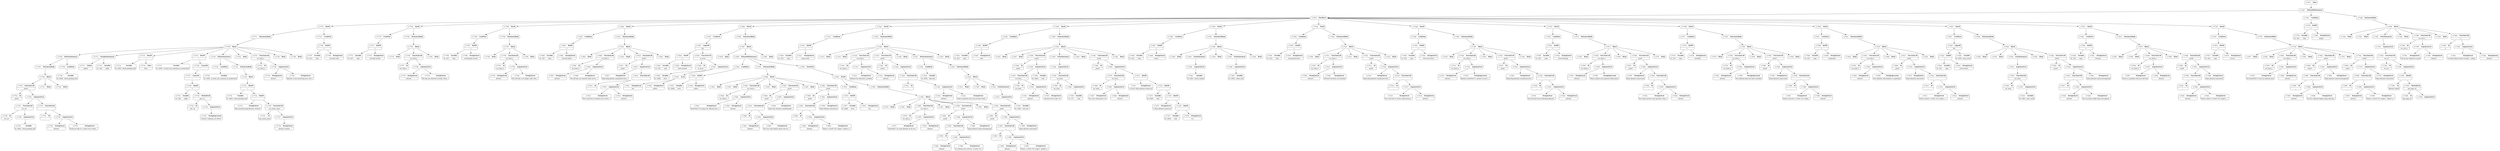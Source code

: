 digraph ast {
node [shape=none];
117761 [label=<<TABLE border='1' cellspacing='0' cellpadding='10' style='rounded' ><TR><TD border='0'>117761</TD><TD border='0'><B>FunctionCall</B></TD></TR><HR/><TR><TD border='0' cellpadding='5' colspan='2'>esc_url</TD></TR></TABLE>>];
117761 -> 117758 [weight=2];
117761 -> 117760 [weight=2];
117760 [label=<<TABLE border='1' cellspacing='0' cellpadding='10' style='rounded' ><TR><TD border='0'>117760</TD><TD border='0'><B>ArgumentList</B></TD></TR></TABLE>>];
117760 -> 117759 [weight=2];
117763 [label=<<TABLE border='1' cellspacing='0' cellpadding='10' style='rounded' ><TR><TD border='0'>117763</TD><TD border='0'><B>FunctionCall</B></TD></TR><HR/><TR><TD border='0' cellpadding='5' colspan='2'>printf</TD></TR></TABLE>>];
117763 -> 117752 [weight=2];
117763 -> 117762 [weight=2];
117762 [label=<<TABLE border='1' cellspacing='0' cellpadding='10' style='rounded' ><TR><TD border='0'>117762</TD><TD border='0'><B>ArgumentList</B></TD></TR></TABLE>>];
117762 -> 117757 [weight=2];
117762 -> 117761 [weight=2];
117765 [label=<<TABLE border='1' cellspacing='0' cellpadding='10' style='rounded' ><TR><TD border='0'>117765</TD><TD border='0'><B>Block</B></TD></TR></TABLE>>];
117765 -> 117751 [weight=2];
117765 -> 117763 [weight=2];
117765 -> 117764 [weight=2];
117764 [label=<<TABLE border='1' cellspacing='0' cellpadding='10' style='rounded' ><TR><TD border='0'>117764</TD><TD border='0'><B>Html</B></TD></TR></TABLE>>];
117767 [label=<<TABLE border='1' cellspacing='0' cellpadding='10' style='rounded' ><TR><TD border='0'>117767</TD><TD border='0'><B>StatementBody</B></TD></TR></TABLE>>];
117767 -> 117765 [weight=2];
117766 [label=<<TABLE border='1' cellspacing='0' cellpadding='10' style='rounded' ><TR><TD border='0'>117766</TD><TD border='0'><B>IfThenStatement</B></TD></TR></TABLE>>];
117766 -> 117750 [weight=2];
117766 -> 117767 [weight=2];
117769 [label=<<TABLE border='1' cellspacing='0' cellpadding='10' style='rounded' ><TR><TD border='0'>117769</TD><TD border='0'><B>Block</B></TD></TR></TABLE>>];
117769 -> 117713 [weight=2];
117769 -> 117715 [weight=2];
117769 -> 117718 [weight=2];
117769 -> 117740 [weight=2];
117769 -> 117742 [weight=2];
117769 -> 117747 [weight=2];
117769 -> 117748 [weight=2];
117769 -> 117766 [weight=2];
117769 -> 117768 [weight=2];
117768 [label=<<TABLE border='1' cellspacing='0' cellpadding='10' style='rounded' ><TR><TD border='0'>117768</TD><TD border='0'><B>Html</B></TD></TR></TABLE>>];
117771 [label=<<TABLE border='1' cellspacing='0' cellpadding='10' style='rounded' ><TR><TD border='0'>117771</TD><TD border='0'><B>StatementBody</B></TD></TR></TABLE>>];
117771 -> 117769 [weight=2];
117770 [label=<<TABLE border='1' cellspacing='0' cellpadding='10' style='rounded' ><TR><TD border='0'>117770</TD><TD border='0'><B>ElseIf</B></TD></TR></TABLE>>];
117770 -> 117710 [weight=2];
117770 -> 117771 [weight=2];
117773 [label=<<TABLE border='1' cellspacing='0' cellpadding='10' style='rounded' ><TR><TD border='0'>117773</TD><TD border='0'><B>RelOP</B></TD></TR><HR/><TR><TD border='0' cellpadding='5' colspan='2'>==</TD></TR></TABLE>>];
117773 -> 117772 [weight=2];
117773 -> 117774 [weight=2];
117772 [label=<<TABLE border='1' cellspacing='0' cellpadding='10' style='rounded' ><TR><TD border='0'>117772</TD><TD border='0'><B>Variable</B></TD></TR><HR/><TR><TD border='0' cellpadding='5'>(0, 181)</TD><TD border='0' cellpadding='5'>type</TD></TR></TABLE>>];
117775 [label=<<TABLE border='1' cellspacing='0' cellpadding='10' style='rounded' ><TR><TD border='0'>117775</TD><TD border='0'><B>Condition</B></TD></TR></TABLE>>];
117775 -> 117773 [weight=2];
117774 [label=<<TABLE border='1' cellspacing='0' cellpadding='10' style='rounded' ><TR><TD border='0'>117774</TD><TD border='0'><B>StringLiteral</B></TD></TR><HR/><TR><TD border='0' cellpadding='5' colspan='2'>new-key-invalid</TD></TR></TABLE>>];
117777 [label=<<TABLE border='1' cellspacing='0' cellpadding='10' style='rounded' ><TR><TD border='0'>117777</TD><TD border='0'><B>Id</B></TD></TR><HR/><TR><TD border='0' cellpadding='5' colspan='2'>esc_html_e</TD></TR></TABLE>>];
117776 [label=<<TABLE border='1' cellspacing='0' cellpadding='10' style='rounded' ><TR><TD border='0'>117776</TD><TD border='0'><B>Html</B></TD></TR></TABLE>>];
117779 [label=<<TABLE border='1' cellspacing='0' cellpadding='10' style='rounded' ><TR><TD border='0'>117779</TD><TD border='0'><B>StringLiteral</B></TD></TR><HR/><TR><TD border='0' cellpadding='5' colspan='2'>akismet</TD></TR></TABLE>>];
117778 [label=<<TABLE border='1' cellspacing='0' cellpadding='10' style='rounded' ><TR><TD border='0'>117778</TD><TD border='0'><B>StringLiteral</B></TD></TR><HR/><TR><TD border='0' cellpadding='5' colspan='2'>The key you entered is invalid. Pleas...</TD></TR></TABLE>>];
117781 [label=<<TABLE border='1' cellspacing='0' cellpadding='10' style='rounded' ><TR><TD border='0'>117781</TD><TD border='0'><B>FunctionCall</B></TD></TR><HR/><TR><TD border='0' cellpadding='5' colspan='2'>esc_html_e</TD></TR></TABLE>>];
117781 -> 117777 [weight=2];
117781 -> 117780 [weight=2];
117780 [label=<<TABLE border='1' cellspacing='0' cellpadding='10' style='rounded' ><TR><TD border='0'>117780</TD><TD border='0'><B>ArgumentList</B></TD></TR></TABLE>>];
117780 -> 117778 [weight=2];
117780 -> 117779 [weight=2];
117783 [label=<<TABLE border='1' cellspacing='0' cellpadding='10' style='rounded' ><TR><TD border='0'>117783</TD><TD border='0'><B>Block</B></TD></TR></TABLE>>];
117783 -> 117776 [weight=2];
117783 -> 117781 [weight=2];
117783 -> 117782 [weight=2];
117782 [label=<<TABLE border='1' cellspacing='0' cellpadding='10' style='rounded' ><TR><TD border='0'>117782</TD><TD border='0'><B>Html</B></TD></TR></TABLE>>];
117785 [label=<<TABLE border='1' cellspacing='0' cellpadding='10' style='rounded' ><TR><TD border='0'>117785</TD><TD border='0'><B>StatementBody</B></TD></TR></TABLE>>];
117785 -> 117783 [weight=2];
117784 [label=<<TABLE border='1' cellspacing='0' cellpadding='10' style='rounded' ><TR><TD border='0'>117784</TD><TD border='0'><B>ElseIf</B></TD></TR></TABLE>>];
117784 -> 117775 [weight=2];
117784 -> 117785 [weight=2];
117787 [label=<<TABLE border='1' cellspacing='0' cellpadding='10' style='rounded' ><TR><TD border='0'>117787</TD><TD border='0'><B>RelOP</B></TD></TR><HR/><TR><TD border='0' cellpadding='5' colspan='2'>==</TD></TR></TABLE>>];
117787 -> 117786 [weight=2];
117787 -> 117788 [weight=2];
117786 [label=<<TABLE border='1' cellspacing='0' cellpadding='10' style='rounded' ><TR><TD border='0'>117786</TD><TD border='0'><B>Variable</B></TD></TR><HR/><TR><TD border='0' cellpadding='5'>(0, 181)</TD><TD border='0' cellpadding='5'>type</TD></TR></TABLE>>];
117789 [label=<<TABLE border='1' cellspacing='0' cellpadding='10' style='rounded' ><TR><TD border='0'>117789</TD><TD border='0'><B>Condition</B></TD></TR></TABLE>>];
117789 -> 117787 [weight=2];
117788 [label=<<TABLE border='1' cellspacing='0' cellpadding='10' style='rounded' ><TR><TD border='0'>117788</TD><TD border='0'><B>StringLiteral</B></TD></TR><HR/><TR><TD border='0' cellpadding='5' colspan='2'>existing-key-invalid</TD></TR></TABLE>>];
117791 [label=<<TABLE border='1' cellspacing='0' cellpadding='10' style='rounded' ><TR><TD border='0'>117791</TD><TD border='0'><B>Id</B></TD></TR><HR/><TR><TD border='0' cellpadding='5' colspan='2'>esc_html_e</TD></TR></TABLE>>];
117790 [label=<<TABLE border='1' cellspacing='0' cellpadding='10' style='rounded' ><TR><TD border='0'>117790</TD><TD border='0'><B>Html</B></TD></TR></TABLE>>];
117793 [label=<<TABLE border='1' cellspacing='0' cellpadding='10' style='rounded' ><TR><TD border='0'>117793</TD><TD border='0'><B>StringLiteral</B></TD></TR><HR/><TR><TD border='0' cellpadding='5' colspan='2'>akismet</TD></TR></TABLE>>];
117792 [label=<<TABLE border='1' cellspacing='0' cellpadding='10' style='rounded' ><TR><TD border='0'>117792</TD><TD border='0'><B>StringLiteral</B></TD></TR><HR/><TR><TD border='0' cellpadding='5' colspan='2'>Your API key is no longer valid. Plea...</TD></TR></TABLE>>];
117795 [label=<<TABLE border='1' cellspacing='0' cellpadding='10' style='rounded' ><TR><TD border='0'>117795</TD><TD border='0'><B>FunctionCall</B></TD></TR><HR/><TR><TD border='0' cellpadding='5' colspan='2'>esc_html_e</TD></TR></TABLE>>];
117795 -> 117791 [weight=2];
117795 -> 117794 [weight=2];
117794 [label=<<TABLE border='1' cellspacing='0' cellpadding='10' style='rounded' ><TR><TD border='0'>117794</TD><TD border='0'><B>ArgumentList</B></TD></TR></TABLE>>];
117794 -> 117792 [weight=2];
117794 -> 117793 [weight=2];
117797 [label=<<TABLE border='1' cellspacing='0' cellpadding='10' style='rounded' ><TR><TD border='0'>117797</TD><TD border='0'><B>Block</B></TD></TR></TABLE>>];
117797 -> 117790 [weight=2];
117797 -> 117795 [weight=2];
117797 -> 117796 [weight=2];
117796 [label=<<TABLE border='1' cellspacing='0' cellpadding='10' style='rounded' ><TR><TD border='0'>117796</TD><TD border='0'><B>Html</B></TD></TR></TABLE>>];
117799 [label=<<TABLE border='1' cellspacing='0' cellpadding='10' style='rounded' ><TR><TD border='0'>117799</TD><TD border='0'><B>StatementBody</B></TD></TR></TABLE>>];
117799 -> 117797 [weight=2];
117798 [label=<<TABLE border='1' cellspacing='0' cellpadding='10' style='rounded' ><TR><TD border='0'>117798</TD><TD border='0'><B>ElseIf</B></TD></TR></TABLE>>];
117798 -> 117789 [weight=2];
117798 -> 117799 [weight=2];
117801 [label=<<TABLE border='1' cellspacing='0' cellpadding='10' style='rounded' ><TR><TD border='0'>117801</TD><TD border='0'><B>RelOP</B></TD></TR><HR/><TR><TD border='0' cellpadding='5' colspan='2'>==</TD></TR></TABLE>>];
117801 -> 117800 [weight=2];
117801 -> 117802 [weight=2];
117800 [label=<<TABLE border='1' cellspacing='0' cellpadding='10' style='rounded' ><TR><TD border='0'>117800</TD><TD border='0'><B>Variable</B></TD></TR><HR/><TR><TD border='0' cellpadding='5'>(0, 181)</TD><TD border='0' cellpadding='5'>type</TD></TR></TABLE>>];
117803 [label=<<TABLE border='1' cellspacing='0' cellpadding='10' style='rounded' ><TR><TD border='0'>117803</TD><TD border='0'><B>Condition</B></TD></TR></TABLE>>];
117803 -> 117801 [weight=2];
117802 [label=<<TABLE border='1' cellspacing='0' cellpadding='10' style='rounded' ><TR><TD border='0'>117802</TD><TD border='0'><B>StringLiteral</B></TD></TR><HR/><TR><TD border='0' cellpadding='5' colspan='2'>new-key-failed</TD></TR></TABLE>>];
117805 [label=<<TABLE border='1' cellspacing='0' cellpadding='10' style='rounded' ><TR><TD border='0'>117805</TD><TD border='0'><B>Id</B></TD></TR><HR/><TR><TD border='0' cellpadding='5' colspan='2'>esc_html_e</TD></TR></TABLE>>];
117804 [label=<<TABLE border='1' cellspacing='0' cellpadding='10' style='rounded' ><TR><TD border='0'>117804</TD><TD border='0'><B>Html</B></TD></TR></TABLE>>];
117807 [label=<<TABLE border='1' cellspacing='0' cellpadding='10' style='rounded' ><TR><TD border='0'>117807</TD><TD border='0'><B>StringLiteral</B></TD></TR><HR/><TR><TD border='0' cellpadding='5' colspan='2'>akismet</TD></TR></TABLE>>];
117806 [label=<<TABLE border='1' cellspacing='0' cellpadding='10' style='rounded' ><TR><TD border='0'>117806</TD><TD border='0'><B>StringLiteral</B></TD></TR><HR/><TR><TD border='0' cellpadding='5' colspan='2'>The API key you entered could not be ...</TD></TR></TABLE>>];
117809 [label=<<TABLE border='1' cellspacing='0' cellpadding='10' style='rounded' ><TR><TD border='0'>117809</TD><TD border='0'><B>FunctionCall</B></TD></TR><HR/><TR><TD border='0' cellpadding='5' colspan='2'>esc_html_e</TD></TR></TABLE>>];
117809 -> 117805 [weight=2];
117809 -> 117808 [weight=2];
117808 [label=<<TABLE border='1' cellspacing='0' cellpadding='10' style='rounded' ><TR><TD border='0'>117808</TD><TD border='0'><B>ArgumentList</B></TD></TR></TABLE>>];
117808 -> 117806 [weight=2];
117808 -> 117807 [weight=2];
117811 [label=<<TABLE border='1' cellspacing='0' cellpadding='10' style='rounded' ><TR><TD border='0'>117811</TD><TD border='0'><B>Id</B></TD></TR><HR/><TR><TD border='0' cellpadding='5' colspan='2'>printf</TD></TR></TABLE>>];
117810 [label=<<TABLE border='1' cellspacing='0' cellpadding='10' style='rounded' ><TR><TD border='0'>117810</TD><TD border='0'><B>Html</B></TD></TR></TABLE>>];
117813 [label=<<TABLE border='1' cellspacing='0' cellpadding='10' style='rounded' ><TR><TD border='0'>117813</TD><TD border='0'><B>StringLiteral</B></TD></TR><HR/><TR><TD border='0' cellpadding='5' colspan='2'>The connection to akismet.com could n...</TD></TR></TABLE>>];
117812 [label=<<TABLE border='1' cellspacing='0' cellpadding='10' style='rounded' ><TR><TD border='0'>117812</TD><TD border='0'><B>Id</B></TD></TR><HR/><TR><TD border='0' cellpadding='5' colspan='2'>__</TD></TR></TABLE>>];
117815 [label=<<TABLE border='1' cellspacing='0' cellpadding='10' style='rounded' ><TR><TD border='0'>117815</TD><TD border='0'><B>ArgumentList</B></TD></TR></TABLE>>];
117815 -> 117813 [weight=2];
117815 -> 117814 [weight=2];
117814 [label=<<TABLE border='1' cellspacing='0' cellpadding='10' style='rounded' ><TR><TD border='0'>117814</TD><TD border='0'><B>StringLiteral</B></TD></TR><HR/><TR><TD border='0' cellpadding='5' colspan='2'>akismet</TD></TR></TABLE>>];
117817 [label=<<TABLE border='1' cellspacing='0' cellpadding='10' style='rounded' ><TR><TD border='0'>117817</TD><TD border='0'><B>StringLiteral</B></TD></TR><HR/><TR><TD border='0' cellpadding='5' colspan='2'>https:blog.akismet.comakismet-host...</TD></TR></TABLE>>];
117816 [label=<<TABLE border='1' cellspacing='0' cellpadding='10' style='rounded' ><TR><TD border='0'>117816</TD><TD border='0'><B>FunctionCall</B></TD></TR><HR/><TR><TD border='0' cellpadding='5' colspan='2'>__</TD></TR></TABLE>>];
117816 -> 117812 [weight=2];
117816 -> 117815 [weight=2];
117819 [label=<<TABLE border='1' cellspacing='0' cellpadding='10' style='rounded' ><TR><TD border='0'>117819</TD><TD border='0'><B>FunctionCall</B></TD></TR><HR/><TR><TD border='0' cellpadding='5' colspan='2'>printf</TD></TR></TABLE>>];
117819 -> 117811 [weight=2];
117819 -> 117818 [weight=2];
117818 [label=<<TABLE border='1' cellspacing='0' cellpadding='10' style='rounded' ><TR><TD border='0'>117818</TD><TD border='0'><B>ArgumentList</B></TD></TR></TABLE>>];
117818 -> 117816 [weight=2];
117818 -> 117817 [weight=2];
117821 [label=<<TABLE border='1' cellspacing='0' cellpadding='10' style='rounded' ><TR><TD border='0'>117821</TD><TD border='0'><B>Block</B></TD></TR></TABLE>>];
117821 -> 117804 [weight=2];
117821 -> 117809 [weight=2];
117821 -> 117810 [weight=2];
117821 -> 117819 [weight=2];
117821 -> 117820 [weight=2];
117820 [label=<<TABLE border='1' cellspacing='0' cellpadding='10' style='rounded' ><TR><TD border='0'>117820</TD><TD border='0'><B>Html</B></TD></TR></TABLE>>];
117823 [label=<<TABLE border='1' cellspacing='0' cellpadding='10' style='rounded' ><TR><TD border='0'>117823</TD><TD border='0'><B>StatementBody</B></TD></TR></TABLE>>];
117823 -> 117821 [weight=2];
117822 [label=<<TABLE border='1' cellspacing='0' cellpadding='10' style='rounded' ><TR><TD border='0'>117822</TD><TD border='0'><B>ElseIf</B></TD></TR></TABLE>>];
117822 -> 117803 [weight=2];
117822 -> 117823 [weight=2];
117825 [label=<<TABLE border='1' cellspacing='0' cellpadding='10' style='rounded' ><TR><TD border='0'>117825</TD><TD border='0'><B>RelOP</B></TD></TR><HR/><TR><TD border='0' cellpadding='5' colspan='2'>==</TD></TR></TABLE>>];
117825 -> 117824 [weight=2];
117825 -> 117826 [weight=2];
117824 [label=<<TABLE border='1' cellspacing='0' cellpadding='10' style='rounded' ><TR><TD border='0'>117824</TD><TD border='0'><B>Variable</B></TD></TR><HR/><TR><TD border='0' cellpadding='5'>(0, 181)</TD><TD border='0' cellpadding='5'>type</TD></TR></TABLE>>];
117827 [label=<<TABLE border='1' cellspacing='0' cellpadding='10' style='rounded' ><TR><TD border='0'>117827</TD><TD border='0'><B>LogicOP</B></TD></TR><HR/><TR><TD border='0' cellpadding='5' colspan='2'>&amp;&amp;</TD></TR></TABLE>>];
117827 -> 117825 [weight=2];
117827 -> 117834 [weight=2];
117826 [label=<<TABLE border='1' cellspacing='0' cellpadding='10' style='rounded' ><TR><TD border='0'>117826</TD><TD border='0'><B>StringLiteral</B></TD></TR><HR/><TR><TD border='0' cellpadding='5' colspan='2'>limit-reached</TD></TR></TABLE>>];
117829 [label=<<TABLE border='1' cellspacing='0' cellpadding='10' style='rounded' ><TR><TD border='0'>117829</TD><TD border='0'><B>Variable</B></TD></TR><HR/><TR><TD border='0' cellpadding='5'>(0, 2566)</TD><TD border='0' cellpadding='5'>level</TD></TR></TABLE>>];
117828 [label=<<TABLE border='1' cellspacing='0' cellpadding='10' style='rounded' ><TR><TD border='0'>117828</TD><TD border='0'><B>Id</B></TD></TR><HR/><TR><TD border='0' cellpadding='5' colspan='2'>in_array</TD></TR></TABLE>>];
117831 [label=<<TABLE border='1' cellspacing='0' cellpadding='10' style='rounded' ><TR><TD border='0'>117831</TD><TD border='0'><B>StringLiteral</B></TD></TR><HR/><TR><TD border='0' cellpadding='5' colspan='2'>red</TD></TR></TABLE>>];
117830 [label=<<TABLE border='1' cellspacing='0' cellpadding='10' style='rounded' ><TR><TD border='0'>117830</TD><TD border='0'><B>StringLiteral</B></TD></TR><HR/><TR><TD border='0' cellpadding='5' colspan='2'>yellow</TD></TR></TABLE>>];
117833 [label=<<TABLE border='1' cellspacing='0' cellpadding='10' style='rounded' ><TR><TD border='0'>117833</TD><TD border='0'><B>ArgumentList</B></TD></TR></TABLE>>];
117833 -> 117829 [weight=2];
117833 -> 117832 [weight=2];
117832 [label=<<TABLE border='1' cellspacing='0' cellpadding='10' style='rounded' ><TR><TD border='0'>117832</TD><TD border='0'><B>Array</B></TD></TR></TABLE>>];
117832 -> 117830 [weight=2];
117832 -> 117831 [weight=2];
117835 [label=<<TABLE border='1' cellspacing='0' cellpadding='10' style='rounded' ><TR><TD border='0'>117835</TD><TD border='0'><B>Condition</B></TD></TR></TABLE>>];
117835 -> 117827 [weight=2];
117834 [label=<<TABLE border='1' cellspacing='0' cellpadding='10' style='rounded' ><TR><TD border='0'>117834</TD><TD border='0'><B>FunctionCall</B></TD></TR><HR/><TR><TD border='0' cellpadding='5' colspan='2'>in_array</TD></TR></TABLE>>];
117834 -> 117828 [weight=2];
117834 -> 117833 [weight=2];
117837 [label=<<TABLE border='1' cellspacing='0' cellpadding='10' style='rounded' ><TR><TD border='0'>117837</TD><TD border='0'><B>Variable</B></TD></TR><HR/><TR><TD border='0' cellpadding='5'>(0, 2566)</TD><TD border='0' cellpadding='5'>level</TD></TR></TABLE>>];
117836 [label=<<TABLE border='1' cellspacing='0' cellpadding='10' style='rounded' ><TR><TD border='0'>117836</TD><TD border='0'><B>Html</B></TD></TR></TABLE>>];
117839 [label=<<TABLE border='1' cellspacing='0' cellpadding='10' style='rounded' ><TR><TD border='0'>117839</TD><TD border='0'><B>StringLiteral</B></TD></TR><HR/><TR><TD border='0' cellpadding='5' colspan='2'>yellow</TD></TR></TABLE>>];
117838 [label=<<TABLE border='1' cellspacing='0' cellpadding='10' style='rounded' ><TR><TD border='0'>117838</TD><TD border='0'><B>RelOP</B></TD></TR><HR/><TR><TD border='0' cellpadding='5' colspan='2'>==</TD></TR></TABLE>>];
117838 -> 117837 [weight=2];
117838 -> 117839 [weight=2];
117841 [label=<<TABLE border='1' cellspacing='0' cellpadding='10' style='rounded' ><TR><TD border='0'>117841</TD><TD border='0'><B>Html</B></TD></TR></TABLE>>];
117840 [label=<<TABLE border='1' cellspacing='0' cellpadding='10' style='rounded' ><TR><TD border='0'>117840</TD><TD border='0'><B>Condition</B></TD></TR></TABLE>>];
117840 -> 117838 [weight=2];
117843 [label=<<TABLE border='1' cellspacing='0' cellpadding='10' style='rounded' ><TR><TD border='0'>117843</TD><TD border='0'><B>StringLiteral</B></TD></TR><HR/><TR><TD border='0' cellpadding='5' colspan='2'>You&amp;#8217;re using your Akismet key o...</TD></TR></TABLE>>];
117842 [label=<<TABLE border='1' cellspacing='0' cellpadding='10' style='rounded' ><TR><TD border='0'>117842</TD><TD border='0'><B>Id</B></TD></TR><HR/><TR><TD border='0' cellpadding='5' colspan='2'>esc_html_e</TD></TR></TABLE>>];
117845 [label=<<TABLE border='1' cellspacing='0' cellpadding='10' style='rounded' ><TR><TD border='0'>117845</TD><TD border='0'><B>ArgumentList</B></TD></TR></TABLE>>];
117845 -> 117843 [weight=2];
117845 -> 117844 [weight=2];
117844 [label=<<TABLE border='1' cellspacing='0' cellpadding='10' style='rounded' ><TR><TD border='0'>117844</TD><TD border='0'><B>StringLiteral</B></TD></TR><HR/><TR><TD border='0' cellpadding='5' colspan='2'>akismet</TD></TR></TABLE>>];
117847 [label=<<TABLE border='1' cellspacing='0' cellpadding='10' style='rounded' ><TR><TD border='0'>117847</TD><TD border='0'><B>Html</B></TD></TR></TABLE>>];
117846 [label=<<TABLE border='1' cellspacing='0' cellpadding='10' style='rounded' ><TR><TD border='0'>117846</TD><TD border='0'><B>FunctionCall</B></TD></TR><HR/><TR><TD border='0' cellpadding='5' colspan='2'>esc_html_e</TD></TR></TABLE>>];
117846 -> 117842 [weight=2];
117846 -> 117845 [weight=2];
117849 [label=<<TABLE border='1' cellspacing='0' cellpadding='10' style='rounded' ><TR><TD border='0'>117849</TD><TD border='0'><B>Id</B></TD></TR><HR/><TR><TD border='0' cellpadding='5' colspan='2'>__</TD></TR></TABLE>>];
117848 [label=<<TABLE border='1' cellspacing='0' cellpadding='10' style='rounded' ><TR><TD border='0'>117848</TD><TD border='0'><B>Id</B></TD></TR><HR/><TR><TD border='0' cellpadding='5' colspan='2'>printf</TD></TR></TABLE>>];
117851 [label=<<TABLE border='1' cellspacing='0' cellpadding='10' style='rounded' ><TR><TD border='0'>117851</TD><TD border='0'><B>StringLiteral</B></TD></TR><HR/><TR><TD border='0' cellpadding='5' colspan='2'>akismet</TD></TR></TABLE>>];
117850 [label=<<TABLE border='1' cellspacing='0' cellpadding='10' style='rounded' ><TR><TD border='0'>117850</TD><TD border='0'><B>StringLiteral</B></TD></TR><HR/><TR><TD border='0' cellpadding='5' colspan='2'>Your Pro subscription allows the use ...</TD></TR></TABLE>>];
117853 [label=<<TABLE border='1' cellspacing='0' cellpadding='10' style='rounded' ><TR><TD border='0'>117853</TD><TD border='0'><B>FunctionCall</B></TD></TR><HR/><TR><TD border='0' cellpadding='5' colspan='2'>__</TD></TR></TABLE>>];
117853 -> 117849 [weight=2];
117853 -> 117852 [weight=2];
117852 [label=<<TABLE border='1' cellspacing='0' cellpadding='10' style='rounded' ><TR><TD border='0'>117852</TD><TD border='0'><B>ArgumentList</B></TD></TR></TABLE>>];
117852 -> 117850 [weight=2];
117852 -> 117851 [weight=2];
117855 [label=<<TABLE border='1' cellspacing='0' cellpadding='10' style='rounded' ><TR><TD border='0'>117855</TD><TD border='0'><B>ArgumentList</B></TD></TR></TABLE>>];
117855 -> 117853 [weight=2];
117855 -> 117854 [weight=2];
117854 [label=<<TABLE border='1' cellspacing='0' cellpadding='10' style='rounded' ><TR><TD border='0'>117854</TD><TD border='0'><B>StringLiteral</B></TD></TR><HR/><TR><TD border='0' cellpadding='5' colspan='2'>https:docs.akismet.combillingadd-...</TD></TR></TABLE>>];
117857 [label=<<TABLE border='1' cellspacing='0' cellpadding='10' style='rounded' ><TR><TD border='0'>117857</TD><TD border='0'><B>Html</B></TD></TR></TABLE>>];
117856 [label=<<TABLE border='1' cellspacing='0' cellpadding='10' style='rounded' ><TR><TD border='0'>117856</TD><TD border='0'><B>FunctionCall</B></TD></TR><HR/><TR><TD border='0' cellpadding='5' colspan='2'>printf</TD></TR></TABLE>>];
117856 -> 117848 [weight=2];
117856 -> 117855 [weight=2];
117859 [label=<<TABLE border='1' cellspacing='0' cellpadding='10' style='rounded' ><TR><TD border='0'>117859</TD><TD border='0'><B>Id</B></TD></TR><HR/><TR><TD border='0' cellpadding='5' colspan='2'>__</TD></TR></TABLE>>];
117858 [label=<<TABLE border='1' cellspacing='0' cellpadding='10' style='rounded' ><TR><TD border='0'>117858</TD><TD border='0'><B>Id</B></TD></TR><HR/><TR><TD border='0' cellpadding='5' colspan='2'>printf</TD></TR></TABLE>>];
117861 [label=<<TABLE border='1' cellspacing='0' cellpadding='10' style='rounded' ><TR><TD border='0'>117861</TD><TD border='0'><B>StringLiteral</B></TD></TR><HR/><TR><TD border='0' cellpadding='5' colspan='2'>akismet</TD></TR></TABLE>>];
117860 [label=<<TABLE border='1' cellspacing='0' cellpadding='10' style='rounded' ><TR><TD border='0'>117860</TD><TD border='0'><B>StringLiteral</B></TD></TR><HR/><TR><TD border='0' cellpadding='5' colspan='2'>Please &lt;a href='%s' target='_blank'&gt;c...</TD></TR></TABLE>>];
117863 [label=<<TABLE border='1' cellspacing='0' cellpadding='10' style='rounded' ><TR><TD border='0'>117863</TD><TD border='0'><B>FunctionCall</B></TD></TR><HR/><TR><TD border='0' cellpadding='5' colspan='2'>__</TD></TR></TABLE>>];
117863 -> 117859 [weight=2];
117863 -> 117862 [weight=2];
117862 [label=<<TABLE border='1' cellspacing='0' cellpadding='10' style='rounded' ><TR><TD border='0'>117862</TD><TD border='0'><B>ArgumentList</B></TD></TR></TABLE>>];
117862 -> 117860 [weight=2];
117862 -> 117861 [weight=2];
117865 [label=<<TABLE border='1' cellspacing='0' cellpadding='10' style='rounded' ><TR><TD border='0'>117865</TD><TD border='0'><B>ArgumentList</B></TD></TR></TABLE>>];
117865 -> 117863 [weight=2];
117865 -> 117864 [weight=2];
117864 [label=<<TABLE border='1' cellspacing='0' cellpadding='10' style='rounded' ><TR><TD border='0'>117864</TD><TD border='0'><B>StringLiteral</B></TD></TR><HR/><TR><TD border='0' cellpadding='5' colspan='2'>https:akismet.comcontact</TD></TR></TABLE>>];
117867 [label=<<TABLE border='1' cellspacing='0' cellpadding='10' style='rounded' ><TR><TD border='0'>117867</TD><TD border='0'><B>Html</B></TD></TR></TABLE>>];
117866 [label=<<TABLE border='1' cellspacing='0' cellpadding='10' style='rounded' ><TR><TD border='0'>117866</TD><TD border='0'><B>FunctionCall</B></TD></TR><HR/><TR><TD border='0' cellpadding='5' colspan='2'>printf</TD></TR></TABLE>>];
117866 -> 117858 [weight=2];
117866 -> 117865 [weight=2];
117869 [label=<<TABLE border='1' cellspacing='0' cellpadding='10' style='rounded' ><TR><TD border='0'>117869</TD><TD border='0'><B>IfThenElifStatement</B></TD></TR></TABLE>>];
117869 -> 117840 [weight=2];
117869 -> 117870 [weight=2];
117869 -> 117905 [weight=2];
117868 [label=<<TABLE border='1' cellspacing='0' cellpadding='10' style='rounded' ><TR><TD border='0'>117868</TD><TD border='0'><B>Block</B></TD></TR></TABLE>>];
117868 -> 117841 [weight=2];
117868 -> 117846 [weight=2];
117868 -> 117847 [weight=2];
117868 -> 117856 [weight=2];
117868 -> 117857 [weight=2];
117868 -> 117866 [weight=2];
117868 -> 117867 [weight=2];
117871 [label=<<TABLE border='1' cellspacing='0' cellpadding='10' style='rounded' ><TR><TD border='0'>117871</TD><TD border='0'><B>Variable</B></TD></TR><HR/><TR><TD border='0' cellpadding='5'>(0, 2566)</TD><TD border='0' cellpadding='5'>level</TD></TR></TABLE>>];
117870 [label=<<TABLE border='1' cellspacing='0' cellpadding='10' style='rounded' ><TR><TD border='0'>117870</TD><TD border='0'><B>StatementBody</B></TD></TR></TABLE>>];
117870 -> 117868 [weight=2];
117873 [label=<<TABLE border='1' cellspacing='0' cellpadding='10' style='rounded' ><TR><TD border='0'>117873</TD><TD border='0'><B>StringLiteral</B></TD></TR><HR/><TR><TD border='0' cellpadding='5' colspan='2'>red</TD></TR></TABLE>>];
117872 [label=<<TABLE border='1' cellspacing='0' cellpadding='10' style='rounded' ><TR><TD border='0'>117872</TD><TD border='0'><B>RelOP</B></TD></TR><HR/><TR><TD border='0' cellpadding='5' colspan='2'>==</TD></TR></TABLE>>];
117872 -> 117871 [weight=2];
117872 -> 117873 [weight=2];
117875 [label=<<TABLE border='1' cellspacing='0' cellpadding='10' style='rounded' ><TR><TD border='0'>117875</TD><TD border='0'><B>Html</B></TD></TR></TABLE>>];
117874 [label=<<TABLE border='1' cellspacing='0' cellpadding='10' style='rounded' ><TR><TD border='0'>117874</TD><TD border='0'><B>Condition</B></TD></TR></TABLE>>];
117874 -> 117872 [weight=2];
117877 [label=<<TABLE border='1' cellspacing='0' cellpadding='10' style='rounded' ><TR><TD border='0'>117877</TD><TD border='0'><B>StringLiteral</B></TD></TR><HR/><TR><TD border='0' cellpadding='5' colspan='2'>You&amp;#8217;re using Akismet on far too...</TD></TR></TABLE>>];
117876 [label=<<TABLE border='1' cellspacing='0' cellpadding='10' style='rounded' ><TR><TD border='0'>117876</TD><TD border='0'><B>Id</B></TD></TR><HR/><TR><TD border='0' cellpadding='5' colspan='2'>esc_html_e</TD></TR></TABLE>>];
117879 [label=<<TABLE border='1' cellspacing='0' cellpadding='10' style='rounded' ><TR><TD border='0'>117879</TD><TD border='0'><B>ArgumentList</B></TD></TR></TABLE>>];
117879 -> 117877 [weight=2];
117879 -> 117878 [weight=2];
117878 [label=<<TABLE border='1' cellspacing='0' cellpadding='10' style='rounded' ><TR><TD border='0'>117878</TD><TD border='0'><B>StringLiteral</B></TD></TR><HR/><TR><TD border='0' cellpadding='5' colspan='2'>akismet</TD></TR></TABLE>>];
117881 [label=<<TABLE border='1' cellspacing='0' cellpadding='10' style='rounded' ><TR><TD border='0'>117881</TD><TD border='0'><B>Html</B></TD></TR></TABLE>>];
117880 [label=<<TABLE border='1' cellspacing='0' cellpadding='10' style='rounded' ><TR><TD border='0'>117880</TD><TD border='0'><B>FunctionCall</B></TD></TR><HR/><TR><TD border='0' cellpadding='5' colspan='2'>esc_html_e</TD></TR></TABLE>>];
117880 -> 117876 [weight=2];
117880 -> 117879 [weight=2];
117883 [label=<<TABLE border='1' cellspacing='0' cellpadding='10' style='rounded' ><TR><TD border='0'>117883</TD><TD border='0'><B>Id</B></TD></TR><HR/><TR><TD border='0' cellpadding='5' colspan='2'>__</TD></TR></TABLE>>];
117882 [label=<<TABLE border='1' cellspacing='0' cellpadding='10' style='rounded' ><TR><TD border='0'>117882</TD><TD border='0'><B>Id</B></TD></TR><HR/><TR><TD border='0' cellpadding='5' colspan='2'>printf</TD></TR></TABLE>>];
117885 [label=<<TABLE border='1' cellspacing='0' cellpadding='10' style='rounded' ><TR><TD border='0'>117885</TD><TD border='0'><B>StringLiteral</B></TD></TR><HR/><TR><TD border='0' cellpadding='5' colspan='2'>akismet</TD></TR></TABLE>>];
117884 [label=<<TABLE border='1' cellspacing='0' cellpadding='10' style='rounded' ><TR><TD border='0'>117884</TD><TD border='0'><B>StringLiteral</B></TD></TR><HR/><TR><TD border='0' cellpadding='5' colspan='2'>To continue your service, &lt;a href='%s...</TD></TR></TABLE>>];
117887 [label=<<TABLE border='1' cellspacing='0' cellpadding='10' style='rounded' ><TR><TD border='0'>117887</TD><TD border='0'><B>FunctionCall</B></TD></TR><HR/><TR><TD border='0' cellpadding='5' colspan='2'>__</TD></TR></TABLE>>];
117887 -> 117883 [weight=2];
117887 -> 117886 [weight=2];
117886 [label=<<TABLE border='1' cellspacing='0' cellpadding='10' style='rounded' ><TR><TD border='0'>117886</TD><TD border='0'><B>ArgumentList</B></TD></TR></TABLE>>];
117886 -> 117884 [weight=2];
117886 -> 117885 [weight=2];
117889 [label=<<TABLE border='1' cellspacing='0' cellpadding='10' style='rounded' ><TR><TD border='0'>117889</TD><TD border='0'><B>ArgumentList</B></TD></TR></TABLE>>];
117889 -> 117887 [weight=2];
117889 -> 117888 [weight=2];
117888 [label=<<TABLE border='1' cellspacing='0' cellpadding='10' style='rounded' ><TR><TD border='0'>117888</TD><TD border='0'><B>StringLiteral</B></TD></TR><HR/><TR><TD border='0' cellpadding='5' colspan='2'>https:akismet.comaccountupgrade</TD></TR></TABLE>>];
117891 [label=<<TABLE border='1' cellspacing='0' cellpadding='10' style='rounded' ><TR><TD border='0'>117891</TD><TD border='0'><B>Html</B></TD></TR></TABLE>>];
117890 [label=<<TABLE border='1' cellspacing='0' cellpadding='10' style='rounded' ><TR><TD border='0'>117890</TD><TD border='0'><B>FunctionCall</B></TD></TR><HR/><TR><TD border='0' cellpadding='5' colspan='2'>printf</TD></TR></TABLE>>];
117890 -> 117882 [weight=2];
117890 -> 117889 [weight=2];
117893 [label=<<TABLE border='1' cellspacing='0' cellpadding='10' style='rounded' ><TR><TD border='0'>117893</TD><TD border='0'><B>Id</B></TD></TR><HR/><TR><TD border='0' cellpadding='5' colspan='2'>__</TD></TR></TABLE>>];
117892 [label=<<TABLE border='1' cellspacing='0' cellpadding='10' style='rounded' ><TR><TD border='0'>117892</TD><TD border='0'><B>Id</B></TD></TR><HR/><TR><TD border='0' cellpadding='5' colspan='2'>printf</TD></TR></TABLE>>];
117895 [label=<<TABLE border='1' cellspacing='0' cellpadding='10' style='rounded' ><TR><TD border='0'>117895</TD><TD border='0'><B>StringLiteral</B></TD></TR><HR/><TR><TD border='0' cellpadding='5' colspan='2'>akismet</TD></TR></TABLE>>];
117894 [label=<<TABLE border='1' cellspacing='0' cellpadding='10' style='rounded' ><TR><TD border='0'>117894</TD><TD border='0'><B>StringLiteral</B></TD></TR><HR/><TR><TD border='0' cellpadding='5' colspan='2'>Please &lt;a href='%s' target='_blank'&gt;c...</TD></TR></TABLE>>];
117897 [label=<<TABLE border='1' cellspacing='0' cellpadding='10' style='rounded' ><TR><TD border='0'>117897</TD><TD border='0'><B>FunctionCall</B></TD></TR><HR/><TR><TD border='0' cellpadding='5' colspan='2'>__</TD></TR></TABLE>>];
117897 -> 117893 [weight=2];
117897 -> 117896 [weight=2];
117896 [label=<<TABLE border='1' cellspacing='0' cellpadding='10' style='rounded' ><TR><TD border='0'>117896</TD><TD border='0'><B>ArgumentList</B></TD></TR></TABLE>>];
117896 -> 117894 [weight=2];
117896 -> 117895 [weight=2];
117899 [label=<<TABLE border='1' cellspacing='0' cellpadding='10' style='rounded' ><TR><TD border='0'>117899</TD><TD border='0'><B>ArgumentList</B></TD></TR></TABLE>>];
117899 -> 117897 [weight=2];
117899 -> 117898 [weight=2];
117898 [label=<<TABLE border='1' cellspacing='0' cellpadding='10' style='rounded' ><TR><TD border='0'>117898</TD><TD border='0'><B>StringLiteral</B></TD></TR><HR/><TR><TD border='0' cellpadding='5' colspan='2'>https:akismet.comcontact</TD></TR></TABLE>>];
117901 [label=<<TABLE border='1' cellspacing='0' cellpadding='10' style='rounded' ><TR><TD border='0'>117901</TD><TD border='0'><B>Html</B></TD></TR></TABLE>>];
117900 [label=<<TABLE border='1' cellspacing='0' cellpadding='10' style='rounded' ><TR><TD border='0'>117900</TD><TD border='0'><B>FunctionCall</B></TD></TR><HR/><TR><TD border='0' cellpadding='5' colspan='2'>printf</TD></TR></TABLE>>];
117900 -> 117892 [weight=2];
117900 -> 117899 [weight=2];
117903 [label=<<TABLE border='1' cellspacing='0' cellpadding='10' style='rounded' ><TR><TD border='0'>117903</TD><TD border='0'><B>ElseIf</B></TD></TR></TABLE>>];
117903 -> 117874 [weight=2];
117903 -> 117904 [weight=2];
117902 [label=<<TABLE border='1' cellspacing='0' cellpadding='10' style='rounded' ><TR><TD border='0'>117902</TD><TD border='0'><B>Block</B></TD></TR></TABLE>>];
117902 -> 117875 [weight=2];
117902 -> 117880 [weight=2];
117902 -> 117881 [weight=2];
117902 -> 117890 [weight=2];
117902 -> 117891 [weight=2];
117902 -> 117900 [weight=2];
117902 -> 117901 [weight=2];
117905 [label=<<TABLE border='1' cellspacing='0' cellpadding='10' style='rounded' ><TR><TD border='0'>117905</TD><TD border='0'><B>ElseIfList</B></TD></TR></TABLE>>];
117905 -> 117903 [weight=2];
117904 [label=<<TABLE border='1' cellspacing='0' cellpadding='10' style='rounded' ><TR><TD border='0'>117904</TD><TD border='0'><B>StatementBody</B></TD></TR></TABLE>>];
117904 -> 117902 [weight=2];
117907 [label=<<TABLE border='1' cellspacing='0' cellpadding='10' style='rounded' ><TR><TD border='0'>117907</TD><TD border='0'><B>Block</B></TD></TR></TABLE>>];
117907 -> 117836 [weight=2];
117907 -> 117869 [weight=2];
117907 -> 117906 [weight=2];
117906 [label=<<TABLE border='1' cellspacing='0' cellpadding='10' style='rounded' ><TR><TD border='0'>117906</TD><TD border='0'><B>Html</B></TD></TR></TABLE>>];
117909 [label=<<TABLE border='1' cellspacing='0' cellpadding='10' style='rounded' ><TR><TD border='0'>117909</TD><TD border='0'><B>StatementBody</B></TD></TR></TABLE>>];
117909 -> 117907 [weight=2];
117908 [label=<<TABLE border='1' cellspacing='0' cellpadding='10' style='rounded' ><TR><TD border='0'>117908</TD><TD border='0'><B>ElseIf</B></TD></TR></TABLE>>];
117908 -> 117835 [weight=2];
117908 -> 117909 [weight=2];
117911 [label=<<TABLE border='1' cellspacing='0' cellpadding='10' style='rounded' ><TR><TD border='0'>117911</TD><TD border='0'><B>Start</B></TD></TR></TABLE>>];
117911 -> 117407 [weight=2];
117910 [label=<<TABLE border='1' cellspacing='0' cellpadding='10' style='rounded' ><TR><TD border='0'>117910</TD><TD border='0'><B>ElseIfList</B></TD></TR></TABLE>>];
117910 -> 117441 [weight=2];
117910 -> 117484 [weight=2];
117910 -> 117500 [weight=2];
117910 -> 117524 [weight=2];
117910 -> 117548 [weight=2];
117910 -> 117572 [weight=2];
117910 -> 117596 [weight=2];
117910 -> 117620 [weight=2];
117910 -> 117647 [weight=2];
117910 -> 117671 [weight=2];
117910 -> 117705 [weight=2];
117910 -> 117770 [weight=2];
117910 -> 117784 [weight=2];
117910 -> 117798 [weight=2];
117910 -> 117822 [weight=2];
117910 -> 117908 [weight=2];
117379 [label=<<TABLE border='1' cellspacing='0' cellpadding='10' style='rounded' ><TR><TD border='0'>117379</TD><TD border='0'><B>RelOP</B></TD></TR><HR/><TR><TD border='0' cellpadding='5' colspan='2'>==</TD></TR></TABLE>>];
117379 -> 117378 [weight=2];
117379 -> 117380 [weight=2];
117378 [label=<<TABLE border='1' cellspacing='0' cellpadding='10' style='rounded' ><TR><TD border='0'>117378</TD><TD border='0'><B>Variable</B></TD></TR><HR/><TR><TD border='0' cellpadding='5'>(0, 181)</TD><TD border='0' cellpadding='5'>type</TD></TR></TABLE>>];
117381 [label=<<TABLE border='1' cellspacing='0' cellpadding='10' style='rounded' ><TR><TD border='0'>117381</TD><TD border='0'><B>Condition</B></TD></TR></TABLE>>];
117381 -> 117379 [weight=2];
117380 [label=<<TABLE border='1' cellspacing='0' cellpadding='10' style='rounded' ><TR><TD border='0'>117380</TD><TD border='0'><B>StringLiteral</B></TD></TR><HR/><TR><TD border='0' cellpadding='5' colspan='2'>plugin</TD></TR></TABLE>>];
117383 [label=<<TABLE border='1' cellspacing='0' cellpadding='10' style='rounded' ><TR><TD border='0'>117383</TD><TD border='0'><B>Id</B></TD></TR><HR/><TR><TD border='0' cellpadding='5' colspan='2'>esc_url</TD></TR></TABLE>>];
117382 [label=<<TABLE border='1' cellspacing='0' cellpadding='10' style='rounded' ><TR><TD border='0'>117382</TD><TD border='0'><B>Html</B></TD></TR></TABLE>>];
117385 [label=<<TABLE border='1' cellspacing='0' cellpadding='10' style='rounded' ><TR><TD border='0'>117385</TD><TD border='0'><B>Id</B></TD></TR><HR/><TR><TD border='0' cellpadding='5' colspan='2'>get_page_url</TD></TR></TABLE>>];
117384 [label=<<TABLE border='1' cellspacing='0' cellpadding='10' style='rounded' ><TR><TD border='0'>117384</TD><TD border='0'><B>Id</B></TD></TR><HR/><TR><TD border='0' cellpadding='5' colspan='2'>Akismet_Admin</TD></TR></TABLE>>];
117387 [label=<<TABLE border='1' cellspacing='0' cellpadding='10' style='rounded' ><TR><TD border='0'>117387</TD><TD border='0'><B>MethodCall</B></TD></TR><HR/><TR><TD border='0' cellpadding='5' colspan='2'>get_page_url</TD></TR></TABLE>>];
117387 -> 117385 [weight=2];
117387 -> 117386 [weight=2];
117386 [label=<<TABLE border='1' cellspacing='0' cellpadding='10' style='rounded' ><TR><TD border='0'>117386</TD><TD border='0'><B>ArgumentList</B></TD></TR></TABLE>>];
117389 [label=<<TABLE border='1' cellspacing='0' cellpadding='10' style='rounded' ><TR><TD border='0'>117389</TD><TD border='0'><B>ArgumentList</B></TD></TR></TABLE>>];
117389 -> 117388 [weight=2];
117388 [label=<<TABLE border='1' cellspacing='0' cellpadding='10' style='rounded' ><TR><TD border='0'>117388</TD><TD border='0'><B>BinOP</B></TD></TR><HR/><TR><TD border='0' cellpadding='5' colspan='2'>::</TD></TR></TABLE>>];
117388 -> 117384 [weight=2];
117388 -> 117387 [weight=2];
117391 [label=<<TABLE border='1' cellspacing='0' cellpadding='10' style='rounded' ><TR><TD border='0'>117391</TD><TD border='0'><B>ArgumentList</B></TD></TR></TABLE>>];
117391 -> 117390 [weight=2];
117390 [label=<<TABLE border='1' cellspacing='0' cellpadding='10' style='rounded' ><TR><TD border='0'>117390</TD><TD border='0'><B>FunctionCall</B></TD></TR><HR/><TR><TD border='0' cellpadding='5' colspan='2'>esc_url</TD></TR></TABLE>>];
117390 -> 117383 [weight=2];
117390 -> 117389 [weight=2];
117393 [label=<<TABLE border='1' cellspacing='0' cellpadding='10' style='rounded' ><TR><TD border='0'>117393</TD><TD border='0'><B>Html</B></TD></TR></TABLE>>];
117392 [label=<<TABLE border='1' cellspacing='0' cellpadding='10' style='rounded' ><TR><TD border='0'>117392</TD><TD border='0'><B>EchoStatement</B></TD></TR></TABLE>>];
117392 -> 117391 [weight=2];
117395 [label=<<TABLE border='1' cellspacing='0' cellpadding='10' style='rounded' ><TR><TD border='0'>117395</TD><TD border='0'><B>StringLiteral</B></TD></TR><HR/><TR><TD border='0' cellpadding='5' colspan='2'>Set up your Akismet account</TD></TR></TABLE>>];
117394 [label=<<TABLE border='1' cellspacing='0' cellpadding='10' style='rounded' ><TR><TD border='0'>117394</TD><TD border='0'><B>Id</B></TD></TR><HR/><TR><TD border='0' cellpadding='5' colspan='2'>esc_attr_e</TD></TR></TABLE>>];
117397 [label=<<TABLE border='1' cellspacing='0' cellpadding='10' style='rounded' ><TR><TD border='0'>117397</TD><TD border='0'><B>ArgumentList</B></TD></TR></TABLE>>];
117397 -> 117395 [weight=2];
117397 -> 117396 [weight=2];
117396 [label=<<TABLE border='1' cellspacing='0' cellpadding='10' style='rounded' ><TR><TD border='0'>117396</TD><TD border='0'><B>StringLiteral</B></TD></TR><HR/><TR><TD border='0' cellpadding='5' colspan='2'>akismet</TD></TR></TABLE>>];
117399 [label=<<TABLE border='1' cellspacing='0' cellpadding='10' style='rounded' ><TR><TD border='0'>117399</TD><TD border='0'><B>Html</B></TD></TR></TABLE>>];
117398 [label=<<TABLE border='1' cellspacing='0' cellpadding='10' style='rounded' ><TR><TD border='0'>117398</TD><TD border='0'><B>FunctionCall</B></TD></TR><HR/><TR><TD border='0' cellpadding='5' colspan='2'>esc_attr_e</TD></TR></TABLE>>];
117398 -> 117394 [weight=2];
117398 -> 117397 [weight=2];
117401 [label=<<TABLE border='1' cellspacing='0' cellpadding='10' style='rounded' ><TR><TD border='0'>117401</TD><TD border='0'><B>StringLiteral</B></TD></TR><HR/><TR><TD border='0' cellpadding='5' colspan='2'>&lt;strong&gt;Almost done&lt;strong&gt; - config...</TD></TR></TABLE>>];
117400 [label=<<TABLE border='1' cellspacing='0' cellpadding='10' style='rounded' ><TR><TD border='0'>117400</TD><TD border='0'><B>Id</B></TD></TR><HR/><TR><TD border='0' cellpadding='5' colspan='2'>_e</TD></TR></TABLE>>];
117403 [label=<<TABLE border='1' cellspacing='0' cellpadding='10' style='rounded' ><TR><TD border='0'>117403</TD><TD border='0'><B>ArgumentList</B></TD></TR></TABLE>>];
117403 -> 117401 [weight=2];
117403 -> 117402 [weight=2];
117402 [label=<<TABLE border='1' cellspacing='0' cellpadding='10' style='rounded' ><TR><TD border='0'>117402</TD><TD border='0'><B>StringLiteral</B></TD></TR><HR/><TR><TD border='0' cellpadding='5' colspan='2'>akismet</TD></TR></TABLE>>];
117405 [label=<<TABLE border='1' cellspacing='0' cellpadding='10' style='rounded' ><TR><TD border='0'>117405</TD><TD border='0'><B>Html</B></TD></TR></TABLE>>];
117404 [label=<<TABLE border='1' cellspacing='0' cellpadding='10' style='rounded' ><TR><TD border='0'>117404</TD><TD border='0'><B>FunctionCall</B></TD></TR><HR/><TR><TD border='0' cellpadding='5' colspan='2'>_e</TD></TR></TABLE>>];
117404 -> 117400 [weight=2];
117404 -> 117403 [weight=2];
117407 [label=<<TABLE border='1' cellspacing='0' cellpadding='10' style='rounded' ><TR><TD border='0'>117407</TD><TD border='0'><B>IfThenElifStatement</B></TD></TR></TABLE>>];
117407 -> 117381 [weight=2];
117407 -> 117408 [weight=2];
117407 -> 117910 [weight=2];
117406 [label=<<TABLE border='1' cellspacing='0' cellpadding='10' style='rounded' ><TR><TD border='0'>117406</TD><TD border='0'><B>Block</B></TD></TR></TABLE>>];
117406 -> 117382 [weight=2];
117406 -> 117392 [weight=2];
117406 -> 117393 [weight=2];
117406 -> 117398 [weight=2];
117406 -> 117399 [weight=2];
117406 -> 117404 [weight=2];
117406 -> 117405 [weight=2];
117409 [label=<<TABLE border='1' cellspacing='0' cellpadding='10' style='rounded' ><TR><TD border='0'>117409</TD><TD border='0'><B>Variable</B></TD></TR><HR/><TR><TD border='0' cellpadding='5'>(0, 181)</TD><TD border='0' cellpadding='5'>type</TD></TR></TABLE>>];
117408 [label=<<TABLE border='1' cellspacing='0' cellpadding='10' style='rounded' ><TR><TD border='0'>117408</TD><TD border='0'><B>StatementBody</B></TD></TR></TABLE>>];
117408 -> 117406 [weight=2];
117411 [label=<<TABLE border='1' cellspacing='0' cellpadding='10' style='rounded' ><TR><TD border='0'>117411</TD><TD border='0'><B>StringLiteral</B></TD></TR><HR/><TR><TD border='0' cellpadding='5' colspan='2'>spam-check</TD></TR></TABLE>>];
117410 [label=<<TABLE border='1' cellspacing='0' cellpadding='10' style='rounded' ><TR><TD border='0'>117410</TD><TD border='0'><B>RelOP</B></TD></TR><HR/><TR><TD border='0' cellpadding='5' colspan='2'>==</TD></TR></TABLE>>];
117410 -> 117409 [weight=2];
117410 -> 117411 [weight=2];
117413 [label=<<TABLE border='1' cellspacing='0' cellpadding='10' style='rounded' ><TR><TD border='0'>117413</TD><TD border='0'><B>Html</B></TD></TR></TABLE>>];
117412 [label=<<TABLE border='1' cellspacing='0' cellpadding='10' style='rounded' ><TR><TD border='0'>117412</TD><TD border='0'><B>Condition</B></TD></TR></TABLE>>];
117412 -> 117410 [weight=2];
117415 [label=<<TABLE border='1' cellspacing='0' cellpadding='10' style='rounded' ><TR><TD border='0'>117415</TD><TD border='0'><B>StringLiteral</B></TD></TR><HR/><TR><TD border='0' cellpadding='5' colspan='2'>Akismet has detected a problem.</TD></TR></TABLE>>];
117414 [label=<<TABLE border='1' cellspacing='0' cellpadding='10' style='rounded' ><TR><TD border='0'>117414</TD><TD border='0'><B>Id</B></TD></TR><HR/><TR><TD border='0' cellpadding='5' colspan='2'>esc_html_e</TD></TR></TABLE>>];
117417 [label=<<TABLE border='1' cellspacing='0' cellpadding='10' style='rounded' ><TR><TD border='0'>117417</TD><TD border='0'><B>ArgumentList</B></TD></TR></TABLE>>];
117417 -> 117415 [weight=2];
117417 -> 117416 [weight=2];
117416 [label=<<TABLE border='1' cellspacing='0' cellpadding='10' style='rounded' ><TR><TD border='0'>117416</TD><TD border='0'><B>StringLiteral</B></TD></TR><HR/><TR><TD border='0' cellpadding='5' colspan='2'>akismet</TD></TR></TABLE>>];
117419 [label=<<TABLE border='1' cellspacing='0' cellpadding='10' style='rounded' ><TR><TD border='0'>117419</TD><TD border='0'><B>Html</B></TD></TR></TABLE>>];
117418 [label=<<TABLE border='1' cellspacing='0' cellpadding='10' style='rounded' ><TR><TD border='0'>117418</TD><TD border='0'><B>FunctionCall</B></TD></TR><HR/><TR><TD border='0' cellpadding='5' colspan='2'>esc_html_e</TD></TR></TABLE>>];
117418 -> 117414 [weight=2];
117418 -> 117417 [weight=2];
117421 [label=<<TABLE border='1' cellspacing='0' cellpadding='10' style='rounded' ><TR><TD border='0'>117421</TD><TD border='0'><B>Id</B></TD></TR><HR/><TR><TD border='0' cellpadding='5' colspan='2'>__</TD></TR></TABLE>>];
117420 [label=<<TABLE border='1' cellspacing='0' cellpadding='10' style='rounded' ><TR><TD border='0'>117420</TD><TD border='0'><B>Id</B></TD></TR><HR/><TR><TD border='0' cellpadding='5' colspan='2'>printf</TD></TR></TABLE>>];
117423 [label=<<TABLE border='1' cellspacing='0' cellpadding='10' style='rounded' ><TR><TD border='0'>117423</TD><TD border='0'><B>StringLiteral</B></TD></TR><HR/><TR><TD border='0' cellpadding='5' colspan='2'>akismet</TD></TR></TABLE>>];
117422 [label=<<TABLE border='1' cellspacing='0' cellpadding='10' style='rounded' ><TR><TD border='0'>117422</TD><TD border='0'><B>StringLiteral</B></TD></TR><HR/><TR><TD border='0' cellpadding='5' colspan='2'>Some comments have not yet been check...</TD></TR></TABLE>>];
117425 [label=<<TABLE border='1' cellspacing='0' cellpadding='10' style='rounded' ><TR><TD border='0'>117425</TD><TD border='0'><B>FunctionCall</B></TD></TR><HR/><TR><TD border='0' cellpadding='5' colspan='2'>__</TD></TR></TABLE>>];
117425 -> 117421 [weight=2];
117425 -> 117424 [weight=2];
117424 [label=<<TABLE border='1' cellspacing='0' cellpadding='10' style='rounded' ><TR><TD border='0'>117424</TD><TD border='0'><B>ArgumentList</B></TD></TR></TABLE>>];
117424 -> 117422 [weight=2];
117424 -> 117423 [weight=2];
117427 [label=<<TABLE border='1' cellspacing='0' cellpadding='10' style='rounded' ><TR><TD border='0'>117427</TD><TD border='0'><B>FunctionCall</B></TD></TR><HR/><TR><TD border='0' cellpadding='5' colspan='2'>printf</TD></TR></TABLE>>];
117427 -> 117420 [weight=2];
117427 -> 117426 [weight=2];
117426 [label=<<TABLE border='1' cellspacing='0' cellpadding='10' style='rounded' ><TR><TD border='0'>117426</TD><TD border='0'><B>ArgumentList</B></TD></TR></TABLE>>];
117426 -> 117425 [weight=2];
117429 [label=<<TABLE border='1' cellspacing='0' cellpadding='10' style='rounded' ><TR><TD border='0'>117429</TD><TD border='0'><B>Variable</B></TD></TR><HR/><TR><TD border='0' cellpadding='5'>(0, 2559)</TD><TD border='0' cellpadding='5'>link_text</TD></TR></TABLE>>];
117428 [label=<<TABLE border='1' cellspacing='0' cellpadding='10' style='rounded' ><TR><TD border='0'>117428</TD><TD border='0'><B>Html</B></TD></TR></TABLE>>];
117431 [label=<<TABLE border='1' cellspacing='0' cellpadding='10' style='rounded' ><TR><TD border='0'>117431</TD><TD border='0'><B>Html</B></TD></TR></TABLE>>];
117430 [label=<<TABLE border='1' cellspacing='0' cellpadding='10' style='rounded' ><TR><TD border='0'>117430</TD><TD border='0'><B>Condition</B></TD></TR></TABLE>>];
117430 -> 117429 [weight=2];
117433 [label=<<TABLE border='1' cellspacing='0' cellpadding='10' style='rounded' ><TR><TD border='0'>117433</TD><TD border='0'><B>ArgumentList</B></TD></TR></TABLE>>];
117433 -> 117432 [weight=2];
117432 [label=<<TABLE border='1' cellspacing='0' cellpadding='10' style='rounded' ><TR><TD border='0'>117432</TD><TD border='0'><B>Variable</B></TD></TR><HR/><TR><TD border='0' cellpadding='5'>(0, 2559)</TD><TD border='0' cellpadding='5'>link_text</TD></TR></TABLE>>];
117435 [label=<<TABLE border='1' cellspacing='0' cellpadding='10' style='rounded' ><TR><TD border='0'>117435</TD><TD border='0'><B>Html</B></TD></TR></TABLE>>];
117434 [label=<<TABLE border='1' cellspacing='0' cellpadding='10' style='rounded' ><TR><TD border='0'>117434</TD><TD border='0'><B>EchoStatement</B></TD></TR></TABLE>>];
117434 -> 117433 [weight=2];
117437 [label=<<TABLE border='1' cellspacing='0' cellpadding='10' style='rounded' ><TR><TD border='0'>117437</TD><TD border='0'><B>IfThenStatement</B></TD></TR></TABLE>>];
117437 -> 117430 [weight=2];
117437 -> 117438 [weight=2];
117436 [label=<<TABLE border='1' cellspacing='0' cellpadding='10' style='rounded' ><TR><TD border='0'>117436</TD><TD border='0'><B>Block</B></TD></TR></TABLE>>];
117436 -> 117431 [weight=2];
117436 -> 117434 [weight=2];
117436 -> 117435 [weight=2];
117439 [label=<<TABLE border='1' cellspacing='0' cellpadding='10' style='rounded' ><TR><TD border='0'>117439</TD><TD border='0'><B>Html</B></TD></TR></TABLE>>];
117438 [label=<<TABLE border='1' cellspacing='0' cellpadding='10' style='rounded' ><TR><TD border='0'>117438</TD><TD border='0'><B>StatementBody</B></TD></TR></TABLE>>];
117438 -> 117436 [weight=2];
117441 [label=<<TABLE border='1' cellspacing='0' cellpadding='10' style='rounded' ><TR><TD border='0'>117441</TD><TD border='0'><B>ElseIf</B></TD></TR></TABLE>>];
117441 -> 117412 [weight=2];
117441 -> 117442 [weight=2];
117440 [label=<<TABLE border='1' cellspacing='0' cellpadding='10' style='rounded' ><TR><TD border='0'>117440</TD><TD border='0'><B>Block</B></TD></TR></TABLE>>];
117440 -> 117413 [weight=2];
117440 -> 117418 [weight=2];
117440 -> 117419 [weight=2];
117440 -> 117427 [weight=2];
117440 -> 117428 [weight=2];
117440 -> 117437 [weight=2];
117440 -> 117439 [weight=2];
117443 [label=<<TABLE border='1' cellspacing='0' cellpadding='10' style='rounded' ><TR><TD border='0'>117443</TD><TD border='0'><B>Variable</B></TD></TR><HR/><TR><TD border='0' cellpadding='5'>(0, 181)</TD><TD border='0' cellpadding='5'>type</TD></TR></TABLE>>];
117442 [label=<<TABLE border='1' cellspacing='0' cellpadding='10' style='rounded' ><TR><TD border='0'>117442</TD><TD border='0'><B>StatementBody</B></TD></TR></TABLE>>];
117442 -> 117440 [weight=2];
117445 [label=<<TABLE border='1' cellspacing='0' cellpadding='10' style='rounded' ><TR><TD border='0'>117445</TD><TD border='0'><B>StringLiteral</B></TD></TR><HR/><TR><TD border='0' cellpadding='5' colspan='2'>alert</TD></TR></TABLE>>];
117444 [label=<<TABLE border='1' cellspacing='0' cellpadding='10' style='rounded' ><TR><TD border='0'>117444</TD><TD border='0'><B>RelOP</B></TD></TR><HR/><TR><TD border='0' cellpadding='5' colspan='2'>==</TD></TR></TABLE>>];
117444 -> 117443 [weight=2];
117444 -> 117445 [weight=2];
117447 [label=<<TABLE border='1' cellspacing='0' cellpadding='10' style='rounded' ><TR><TD border='0'>117447</TD><TD border='0'><B>Html</B></TD></TR></TABLE>>];
117446 [label=<<TABLE border='1' cellspacing='0' cellpadding='10' style='rounded' ><TR><TD border='0'>117446</TD><TD border='0'><B>Condition</B></TD></TR></TABLE>>];
117446 -> 117444 [weight=2];
117449 [label=<<TABLE border='1' cellspacing='0' cellpadding='10' style='rounded' ><TR><TD border='0'>117449</TD><TD border='0'><B>Id</B></TD></TR><HR/><TR><TD border='0' cellpadding='5' colspan='2'>esc_html__</TD></TR></TABLE>>];
117448 [label=<<TABLE border='1' cellspacing='0' cellpadding='10' style='rounded' ><TR><TD border='0'>117448</TD><TD border='0'><B>Id</B></TD></TR><HR/><TR><TD border='0' cellpadding='5' colspan='2'>printf</TD></TR></TABLE>>];
117451 [label=<<TABLE border='1' cellspacing='0' cellpadding='10' style='rounded' ><TR><TD border='0'>117451</TD><TD border='0'><B>StringLiteral</B></TD></TR><HR/><TR><TD border='0' cellpadding='5' colspan='2'>akismet</TD></TR></TABLE>>];
117450 [label=<<TABLE border='1' cellspacing='0' cellpadding='10' style='rounded' ><TR><TD border='0'>117450</TD><TD border='0'><B>StringLiteral</B></TD></TR><HR/><TR><TD border='0' cellpadding='5' colspan='2'>Akismet Error Code: %s</TD></TR></TABLE>>];
117453 [label=<<TABLE border='1' cellspacing='0' cellpadding='10' style='rounded' ><TR><TD border='0'>117453</TD><TD border='0'><B>FunctionCall</B></TD></TR><HR/><TR><TD border='0' cellpadding='5' colspan='2'>esc_html__</TD></TR></TABLE>>];
117453 -> 117449 [weight=2];
117453 -> 117452 [weight=2];
117452 [label=<<TABLE border='1' cellspacing='0' cellpadding='10' style='rounded' ><TR><TD border='0'>117452</TD><TD border='0'><B>ArgumentList</B></TD></TR></TABLE>>];
117452 -> 117450 [weight=2];
117452 -> 117451 [weight=2];
117455 [label=<<TABLE border='1' cellspacing='0' cellpadding='10' style='rounded' ><TR><TD border='0'>117455</TD><TD border='0'><B>ArgumentList</B></TD></TR></TABLE>>];
117455 -> 117453 [weight=2];
117455 -> 117454 [weight=2];
117454 [label=<<TABLE border='1' cellspacing='0' cellpadding='10' style='rounded' ><TR><TD border='0'>117454</TD><TD border='0'><B>Variable</B></TD></TR><HR/><TR><TD border='0' cellpadding='5'>(0, 2560)</TD><TD border='0' cellpadding='5'>code</TD></TR></TABLE>>];
117457 [label=<<TABLE border='1' cellspacing='0' cellpadding='10' style='rounded' ><TR><TD border='0'>117457</TD><TD border='0'><B>Html</B></TD></TR></TABLE>>];
117456 [label=<<TABLE border='1' cellspacing='0' cellpadding='10' style='rounded' ><TR><TD border='0'>117456</TD><TD border='0'><B>FunctionCall</B></TD></TR><HR/><TR><TD border='0' cellpadding='5' colspan='2'>printf</TD></TR></TABLE>>];
117456 -> 117448 [weight=2];
117456 -> 117455 [weight=2];
117459 [label=<<TABLE border='1' cellspacing='0' cellpadding='10' style='rounded' ><TR><TD border='0'>117459</TD><TD border='0'><B>Variable</B></TD></TR><HR/><TR><TD border='0' cellpadding='5'>(0, 117)</TD><TD border='0' cellpadding='5'>msg</TD></TR></TABLE>>];
117458 [label=<<TABLE border='1' cellspacing='0' cellpadding='10' style='rounded' ><TR><TD border='0'>117458</TD><TD border='0'><B>Id</B></TD></TR><HR/><TR><TD border='0' cellpadding='5' colspan='2'>esc_html</TD></TR></TABLE>>];
117461 [label=<<TABLE border='1' cellspacing='0' cellpadding='10' style='rounded' ><TR><TD border='0'>117461</TD><TD border='0'><B>FunctionCall</B></TD></TR><HR/><TR><TD border='0' cellpadding='5' colspan='2'>esc_html</TD></TR></TABLE>>];
117461 -> 117458 [weight=2];
117461 -> 117460 [weight=2];
117460 [label=<<TABLE border='1' cellspacing='0' cellpadding='10' style='rounded' ><TR><TD border='0'>117460</TD><TD border='0'><B>ArgumentList</B></TD></TR></TABLE>>];
117460 -> 117459 [weight=2];
117463 [label=<<TABLE border='1' cellspacing='0' cellpadding='10' style='rounded' ><TR><TD border='0'>117463</TD><TD border='0'><B>EchoStatement</B></TD></TR></TABLE>>];
117463 -> 117462 [weight=2];
117462 [label=<<TABLE border='1' cellspacing='0' cellpadding='10' style='rounded' ><TR><TD border='0'>117462</TD><TD border='0'><B>ArgumentList</B></TD></TR></TABLE>>];
117462 -> 117461 [weight=2];
117465 [label=<<TABLE border='1' cellspacing='0' cellpadding='10' style='rounded' ><TR><TD border='0'>117465</TD><TD border='0'><B>Id</B></TD></TR><HR/><TR><TD border='0' cellpadding='5' colspan='2'>printf</TD></TR></TABLE>>];
117464 [label=<<TABLE border='1' cellspacing='0' cellpadding='10' style='rounded' ><TR><TD border='0'>117464</TD><TD border='0'><B>Html</B></TD></TR></TABLE>>];
117467 [label=<<TABLE border='1' cellspacing='0' cellpadding='10' style='rounded' ><TR><TD border='0'>117467</TD><TD border='0'><B>StringLiteral</B></TD></TR><HR/><TR><TD border='0' cellpadding='5' colspan='2'>For more information: %s</TD></TR></TABLE>>];
117466 [label=<<TABLE border='1' cellspacing='0' cellpadding='10' style='rounded' ><TR><TD border='0'>117466</TD><TD border='0'><B>Id</B></TD></TR><HR/><TR><TD border='0' cellpadding='5' colspan='2'>esc_html__</TD></TR></TABLE>>];
117469 [label=<<TABLE border='1' cellspacing='0' cellpadding='10' style='rounded' ><TR><TD border='0'>117469</TD><TD border='0'><B>ArgumentList</B></TD></TR></TABLE>>];
117469 -> 117467 [weight=2];
117469 -> 117468 [weight=2];
117468 [label=<<TABLE border='1' cellspacing='0' cellpadding='10' style='rounded' ><TR><TD border='0'>117468</TD><TD border='0'><B>StringLiteral</B></TD></TR><HR/><TR><TD border='0' cellpadding='5' colspan='2'>akismet</TD></TR></TABLE>>];
117471 [label=<<TABLE border='1' cellspacing='0' cellpadding='10' style='rounded' ><TR><TD border='0'>117471</TD><TD border='0'><B>StringLiteral</B></TD></TR><HR/><TR><TD border='0' cellpadding='5' colspan='2'>&lt;a href='https:akismet.comerrors</TD></TR></TABLE>>];
117470 [label=<<TABLE border='1' cellspacing='0' cellpadding='10' style='rounded' ><TR><TD border='0'>117470</TD><TD border='0'><B>FunctionCall</B></TD></TR><HR/><TR><TD border='0' cellpadding='5' colspan='2'>esc_html__</TD></TR></TABLE>>];
117470 -> 117466 [weight=2];
117470 -> 117469 [weight=2];
117473 [label=<<TABLE border='1' cellspacing='0' cellpadding='10' style='rounded' ><TR><TD border='0'>117473</TD><TD border='0'><B>Variable</B></TD></TR><HR/><TR><TD border='0' cellpadding='5'>(0, 2560)</TD><TD border='0' cellpadding='5'>code</TD></TR></TABLE>>];
117472 [label=<<TABLE border='1' cellspacing='0' cellpadding='10' style='rounded' ><TR><TD border='0'>117472</TD><TD border='0'><B>BinOP</B></TD></TR><HR/><TR><TD border='0' cellpadding='5' colspan='2'>.</TD></TR></TABLE>>];
117472 -> 117471 [weight=2];
117472 -> 117474 [weight=2];
117475 [label=<<TABLE border='1' cellspacing='0' cellpadding='10' style='rounded' ><TR><TD border='0'>117475</TD><TD border='0'><B>StringLiteral</B></TD></TR><HR/><TR><TD border='0' cellpadding='5' colspan='2'>'&gt;https:akismet.comerrors</TD></TR></TABLE>>];
117474 [label=<<TABLE border='1' cellspacing='0' cellpadding='10' style='rounded' ><TR><TD border='0'>117474</TD><TD border='0'><B>BinOP</B></TD></TR><HR/><TR><TD border='0' cellpadding='5' colspan='2'>.</TD></TR></TABLE>>];
117474 -> 117473 [weight=2];
117474 -> 117476 [weight=2];
117477 [label=<<TABLE border='1' cellspacing='0' cellpadding='10' style='rounded' ><TR><TD border='0'>117477</TD><TD border='0'><B>Variable</B></TD></TR><HR/><TR><TD border='0' cellpadding='5'>(0, 2560)</TD><TD border='0' cellpadding='5'>code</TD></TR></TABLE>>];
117476 [label=<<TABLE border='1' cellspacing='0' cellpadding='10' style='rounded' ><TR><TD border='0'>117476</TD><TD border='0'><B>BinOP</B></TD></TR><HR/><TR><TD border='0' cellpadding='5' colspan='2'>.</TD></TR></TABLE>>];
117476 -> 117475 [weight=2];
117476 -> 117478 [weight=2];
117479 [label=<<TABLE border='1' cellspacing='0' cellpadding='10' style='rounded' ><TR><TD border='0'>117479</TD><TD border='0'><B>StringLiteral</B></TD></TR><HR/><TR><TD border='0' cellpadding='5' colspan='2'>&lt;a&gt;</TD></TR></TABLE>>];
117478 [label=<<TABLE border='1' cellspacing='0' cellpadding='10' style='rounded' ><TR><TD border='0'>117478</TD><TD border='0'><B>BinOP</B></TD></TR><HR/><TR><TD border='0' cellpadding='5' colspan='2'>.</TD></TR></TABLE>>];
117478 -> 117477 [weight=2];
117478 -> 117479 [weight=2];
117481 [label=<<TABLE border='1' cellspacing='0' cellpadding='10' style='rounded' ><TR><TD border='0'>117481</TD><TD border='0'><B>FunctionCall</B></TD></TR><HR/><TR><TD border='0' cellpadding='5' colspan='2'>printf</TD></TR></TABLE>>];
117481 -> 117465 [weight=2];
117481 -> 117480 [weight=2];
117480 [label=<<TABLE border='1' cellspacing='0' cellpadding='10' style='rounded' ><TR><TD border='0'>117480</TD><TD border='0'><B>ArgumentList</B></TD></TR></TABLE>>];
117480 -> 117470 [weight=2];
117480 -> 117472 [weight=2];
117483 [label=<<TABLE border='1' cellspacing='0' cellpadding='10' style='rounded' ><TR><TD border='0'>117483</TD><TD border='0'><B>Block</B></TD></TR></TABLE>>];
117483 -> 117447 [weight=2];
117483 -> 117456 [weight=2];
117483 -> 117457 [weight=2];
117483 -> 117463 [weight=2];
117483 -> 117464 [weight=2];
117483 -> 117481 [weight=2];
117483 -> 117482 [weight=2];
117482 [label=<<TABLE border='1' cellspacing='0' cellpadding='10' style='rounded' ><TR><TD border='0'>117482</TD><TD border='0'><B>Html</B></TD></TR></TABLE>>];
117485 [label=<<TABLE border='1' cellspacing='0' cellpadding='10' style='rounded' ><TR><TD border='0'>117485</TD><TD border='0'><B>StatementBody</B></TD></TR></TABLE>>];
117485 -> 117483 [weight=2];
117484 [label=<<TABLE border='1' cellspacing='0' cellpadding='10' style='rounded' ><TR><TD border='0'>117484</TD><TD border='0'><B>ElseIf</B></TD></TR></TABLE>>];
117484 -> 117446 [weight=2];
117484 -> 117485 [weight=2];
117487 [label=<<TABLE border='1' cellspacing='0' cellpadding='10' style='rounded' ><TR><TD border='0'>117487</TD><TD border='0'><B>RelOP</B></TD></TR><HR/><TR><TD border='0' cellpadding='5' colspan='2'>==</TD></TR></TABLE>>];
117487 -> 117486 [weight=2];
117487 -> 117488 [weight=2];
117486 [label=<<TABLE border='1' cellspacing='0' cellpadding='10' style='rounded' ><TR><TD border='0'>117486</TD><TD border='0'><B>Variable</B></TD></TR><HR/><TR><TD border='0' cellpadding='5'>(0, 181)</TD><TD border='0' cellpadding='5'>type</TD></TR></TABLE>>];
117489 [label=<<TABLE border='1' cellspacing='0' cellpadding='10' style='rounded' ><TR><TD border='0'>117489</TD><TD border='0'><B>Condition</B></TD></TR></TABLE>>];
117489 -> 117487 [weight=2];
117488 [label=<<TABLE border='1' cellspacing='0' cellpadding='10' style='rounded' ><TR><TD border='0'>117488</TD><TD border='0'><B>StringLiteral</B></TD></TR><HR/><TR><TD border='0' cellpadding='5' colspan='2'>notice</TD></TR></TABLE>>];
117491 [label=<<TABLE border='1' cellspacing='0' cellpadding='10' style='rounded' ><TR><TD border='0'>117491</TD><TD border='0'><B>Variable</B></TD></TR><HR/><TR><TD border='0' cellpadding='5'>(0, 2561)</TD><TD border='0' cellpadding='5'>notice_header</TD></TR></TABLE>>];
117490 [label=<<TABLE border='1' cellspacing='0' cellpadding='10' style='rounded' ><TR><TD border='0'>117490</TD><TD border='0'><B>Html</B></TD></TR></TABLE>>];
117493 [label=<<TABLE border='1' cellspacing='0' cellpadding='10' style='rounded' ><TR><TD border='0'>117493</TD><TD border='0'><B>EchoStatement</B></TD></TR></TABLE>>];
117493 -> 117492 [weight=2];
117492 [label=<<TABLE border='1' cellspacing='0' cellpadding='10' style='rounded' ><TR><TD border='0'>117492</TD><TD border='0'><B>ArgumentList</B></TD></TR></TABLE>>];
117492 -> 117491 [weight=2];
117495 [label=<<TABLE border='1' cellspacing='0' cellpadding='10' style='rounded' ><TR><TD border='0'>117495</TD><TD border='0'><B>Variable</B></TD></TR><HR/><TR><TD border='0' cellpadding='5'>(0, 2562)</TD><TD border='0' cellpadding='5'>notice_text</TD></TR></TABLE>>];
117494 [label=<<TABLE border='1' cellspacing='0' cellpadding='10' style='rounded' ><TR><TD border='0'>117494</TD><TD border='0'><B>Html</B></TD></TR></TABLE>>];
117497 [label=<<TABLE border='1' cellspacing='0' cellpadding='10' style='rounded' ><TR><TD border='0'>117497</TD><TD border='0'><B>EchoStatement</B></TD></TR></TABLE>>];
117497 -> 117496 [weight=2];
117496 [label=<<TABLE border='1' cellspacing='0' cellpadding='10' style='rounded' ><TR><TD border='0'>117496</TD><TD border='0'><B>ArgumentList</B></TD></TR></TABLE>>];
117496 -> 117495 [weight=2];
117499 [label=<<TABLE border='1' cellspacing='0' cellpadding='10' style='rounded' ><TR><TD border='0'>117499</TD><TD border='0'><B>Block</B></TD></TR></TABLE>>];
117499 -> 117490 [weight=2];
117499 -> 117493 [weight=2];
117499 -> 117494 [weight=2];
117499 -> 117497 [weight=2];
117499 -> 117498 [weight=2];
117498 [label=<<TABLE border='1' cellspacing='0' cellpadding='10' style='rounded' ><TR><TD border='0'>117498</TD><TD border='0'><B>Html</B></TD></TR></TABLE>>];
117501 [label=<<TABLE border='1' cellspacing='0' cellpadding='10' style='rounded' ><TR><TD border='0'>117501</TD><TD border='0'><B>StatementBody</B></TD></TR></TABLE>>];
117501 -> 117499 [weight=2];
117500 [label=<<TABLE border='1' cellspacing='0' cellpadding='10' style='rounded' ><TR><TD border='0'>117500</TD><TD border='0'><B>ElseIf</B></TD></TR></TABLE>>];
117500 -> 117489 [weight=2];
117500 -> 117501 [weight=2];
117503 [label=<<TABLE border='1' cellspacing='0' cellpadding='10' style='rounded' ><TR><TD border='0'>117503</TD><TD border='0'><B>RelOP</B></TD></TR><HR/><TR><TD border='0' cellpadding='5' colspan='2'>==</TD></TR></TABLE>>];
117503 -> 117502 [weight=2];
117503 -> 117504 [weight=2];
117502 [label=<<TABLE border='1' cellspacing='0' cellpadding='10' style='rounded' ><TR><TD border='0'>117502</TD><TD border='0'><B>Variable</B></TD></TR><HR/><TR><TD border='0' cellpadding='5'>(0, 181)</TD><TD border='0' cellpadding='5'>type</TD></TR></TABLE>>];
117505 [label=<<TABLE border='1' cellspacing='0' cellpadding='10' style='rounded' ><TR><TD border='0'>117505</TD><TD border='0'><B>Condition</B></TD></TR></TABLE>>];
117505 -> 117503 [weight=2];
117504 [label=<<TABLE border='1' cellspacing='0' cellpadding='10' style='rounded' ><TR><TD border='0'>117504</TD><TD border='0'><B>StringLiteral</B></TD></TR><HR/><TR><TD border='0' cellpadding='5' colspan='2'>missing-functions</TD></TR></TABLE>>];
117507 [label=<<TABLE border='1' cellspacing='0' cellpadding='10' style='rounded' ><TR><TD border='0'>117507</TD><TD border='0'><B>Id</B></TD></TR><HR/><TR><TD border='0' cellpadding='5' colspan='2'>esc_html_e</TD></TR></TABLE>>];
117506 [label=<<TABLE border='1' cellspacing='0' cellpadding='10' style='rounded' ><TR><TD border='0'>117506</TD><TD border='0'><B>Html</B></TD></TR></TABLE>>];
117509 [label=<<TABLE border='1' cellspacing='0' cellpadding='10' style='rounded' ><TR><TD border='0'>117509</TD><TD border='0'><B>StringLiteral</B></TD></TR><HR/><TR><TD border='0' cellpadding='5' colspan='2'>akismet</TD></TR></TABLE>>];
117508 [label=<<TABLE border='1' cellspacing='0' cellpadding='10' style='rounded' ><TR><TD border='0'>117508</TD><TD border='0'><B>StringLiteral</B></TD></TR><HR/><TR><TD border='0' cellpadding='5' colspan='2'>Network functions are disabled.</TD></TR></TABLE>>];
117511 [label=<<TABLE border='1' cellspacing='0' cellpadding='10' style='rounded' ><TR><TD border='0'>117511</TD><TD border='0'><B>FunctionCall</B></TD></TR><HR/><TR><TD border='0' cellpadding='5' colspan='2'>esc_html_e</TD></TR></TABLE>>];
117511 -> 117507 [weight=2];
117511 -> 117510 [weight=2];
117510 [label=<<TABLE border='1' cellspacing='0' cellpadding='10' style='rounded' ><TR><TD border='0'>117510</TD><TD border='0'><B>ArgumentList</B></TD></TR></TABLE>>];
117510 -> 117508 [weight=2];
117510 -> 117509 [weight=2];
117513 [label=<<TABLE border='1' cellspacing='0' cellpadding='10' style='rounded' ><TR><TD border='0'>117513</TD><TD border='0'><B>Id</B></TD></TR><HR/><TR><TD border='0' cellpadding='5' colspan='2'>printf</TD></TR></TABLE>>];
117512 [label=<<TABLE border='1' cellspacing='0' cellpadding='10' style='rounded' ><TR><TD border='0'>117512</TD><TD border='0'><B>Html</B></TD></TR></TABLE>>];
117515 [label=<<TABLE border='1' cellspacing='0' cellpadding='10' style='rounded' ><TR><TD border='0'>117515</TD><TD border='0'><B>StringLiteral</B></TD></TR><HR/><TR><TD border='0' cellpadding='5' colspan='2'>Your web host or server administrator...</TD></TR></TABLE>>];
117514 [label=<<TABLE border='1' cellspacing='0' cellpadding='10' style='rounded' ><TR><TD border='0'>117514</TD><TD border='0'><B>Id</B></TD></TR><HR/><TR><TD border='0' cellpadding='5' colspan='2'>__</TD></TR></TABLE>>];
117517 [label=<<TABLE border='1' cellspacing='0' cellpadding='10' style='rounded' ><TR><TD border='0'>117517</TD><TD border='0'><B>ArgumentList</B></TD></TR></TABLE>>];
117517 -> 117515 [weight=2];
117517 -> 117516 [weight=2];
117516 [label=<<TABLE border='1' cellspacing='0' cellpadding='10' style='rounded' ><TR><TD border='0'>117516</TD><TD border='0'><B>StringLiteral</B></TD></TR><HR/><TR><TD border='0' cellpadding='5' colspan='2'>akismet</TD></TR></TABLE>>];
117519 [label=<<TABLE border='1' cellspacing='0' cellpadding='10' style='rounded' ><TR><TD border='0'>117519</TD><TD border='0'><B>StringLiteral</B></TD></TR><HR/><TR><TD border='0' cellpadding='5' colspan='2'>https:blog.akismet.comakismet-host...</TD></TR></TABLE>>];
117518 [label=<<TABLE border='1' cellspacing='0' cellpadding='10' style='rounded' ><TR><TD border='0'>117518</TD><TD border='0'><B>FunctionCall</B></TD></TR><HR/><TR><TD border='0' cellpadding='5' colspan='2'>__</TD></TR></TABLE>>];
117518 -> 117514 [weight=2];
117518 -> 117517 [weight=2];
117521 [label=<<TABLE border='1' cellspacing='0' cellpadding='10' style='rounded' ><TR><TD border='0'>117521</TD><TD border='0'><B>FunctionCall</B></TD></TR><HR/><TR><TD border='0' cellpadding='5' colspan='2'>printf</TD></TR></TABLE>>];
117521 -> 117513 [weight=2];
117521 -> 117520 [weight=2];
117520 [label=<<TABLE border='1' cellspacing='0' cellpadding='10' style='rounded' ><TR><TD border='0'>117520</TD><TD border='0'><B>ArgumentList</B></TD></TR></TABLE>>];
117520 -> 117518 [weight=2];
117520 -> 117519 [weight=2];
117523 [label=<<TABLE border='1' cellspacing='0' cellpadding='10' style='rounded' ><TR><TD border='0'>117523</TD><TD border='0'><B>Block</B></TD></TR></TABLE>>];
117523 -> 117506 [weight=2];
117523 -> 117511 [weight=2];
117523 -> 117512 [weight=2];
117523 -> 117521 [weight=2];
117523 -> 117522 [weight=2];
117522 [label=<<TABLE border='1' cellspacing='0' cellpadding='10' style='rounded' ><TR><TD border='0'>117522</TD><TD border='0'><B>Html</B></TD></TR></TABLE>>];
117525 [label=<<TABLE border='1' cellspacing='0' cellpadding='10' style='rounded' ><TR><TD border='0'>117525</TD><TD border='0'><B>StatementBody</B></TD></TR></TABLE>>];
117525 -> 117523 [weight=2];
117524 [label=<<TABLE border='1' cellspacing='0' cellpadding='10' style='rounded' ><TR><TD border='0'>117524</TD><TD border='0'><B>ElseIf</B></TD></TR></TABLE>>];
117524 -> 117505 [weight=2];
117524 -> 117525 [weight=2];
117527 [label=<<TABLE border='1' cellspacing='0' cellpadding='10' style='rounded' ><TR><TD border='0'>117527</TD><TD border='0'><B>RelOP</B></TD></TR><HR/><TR><TD border='0' cellpadding='5' colspan='2'>==</TD></TR></TABLE>>];
117527 -> 117526 [weight=2];
117527 -> 117528 [weight=2];
117526 [label=<<TABLE border='1' cellspacing='0' cellpadding='10' style='rounded' ><TR><TD border='0'>117526</TD><TD border='0'><B>Variable</B></TD></TR><HR/><TR><TD border='0' cellpadding='5'>(0, 181)</TD><TD border='0' cellpadding='5'>type</TD></TR></TABLE>>];
117529 [label=<<TABLE border='1' cellspacing='0' cellpadding='10' style='rounded' ><TR><TD border='0'>117529</TD><TD border='0'><B>Condition</B></TD></TR></TABLE>>];
117529 -> 117527 [weight=2];
117528 [label=<<TABLE border='1' cellspacing='0' cellpadding='10' style='rounded' ><TR><TD border='0'>117528</TD><TD border='0'><B>StringLiteral</B></TD></TR><HR/><TR><TD border='0' cellpadding='5' colspan='2'>servers-be-down</TD></TR></TABLE>>];
117531 [label=<<TABLE border='1' cellspacing='0' cellpadding='10' style='rounded' ><TR><TD border='0'>117531</TD><TD border='0'><B>Id</B></TD></TR><HR/><TR><TD border='0' cellpadding='5' colspan='2'>esc_html_e</TD></TR></TABLE>>];
117530 [label=<<TABLE border='1' cellspacing='0' cellpadding='10' style='rounded' ><TR><TD border='0'>117530</TD><TD border='0'><B>Html</B></TD></TR></TABLE>>];
117533 [label=<<TABLE border='1' cellspacing='0' cellpadding='10' style='rounded' ><TR><TD border='0'>117533</TD><TD border='0'><B>StringLiteral</B></TD></TR><HR/><TR><TD border='0' cellpadding='5' colspan='2'>akismet</TD></TR></TABLE>>];
117532 [label=<<TABLE border='1' cellspacing='0' cellpadding='10' style='rounded' ><TR><TD border='0'>117532</TD><TD border='0'><B>StringExpression</B></TD></TR><HR/><TR><TD border='0' cellpadding='5' colspan='2'>Akismet can&amp;#8217;t connect to your s...</TD></TR></TABLE>>];
117535 [label=<<TABLE border='1' cellspacing='0' cellpadding='10' style='rounded' ><TR><TD border='0'>117535</TD><TD border='0'><B>FunctionCall</B></TD></TR><HR/><TR><TD border='0' cellpadding='5' colspan='2'>esc_html_e</TD></TR></TABLE>>];
117535 -> 117531 [weight=2];
117535 -> 117534 [weight=2];
117534 [label=<<TABLE border='1' cellspacing='0' cellpadding='10' style='rounded' ><TR><TD border='0'>117534</TD><TD border='0'><B>ArgumentList</B></TD></TR></TABLE>>];
117534 -> 117532 [weight=2];
117534 -> 117533 [weight=2];
117537 [label=<<TABLE border='1' cellspacing='0' cellpadding='10' style='rounded' ><TR><TD border='0'>117537</TD><TD border='0'><B>Id</B></TD></TR><HR/><TR><TD border='0' cellpadding='5' colspan='2'>printf</TD></TR></TABLE>>];
117536 [label=<<TABLE border='1' cellspacing='0' cellpadding='10' style='rounded' ><TR><TD border='0'>117536</TD><TD border='0'><B>Html</B></TD></TR></TABLE>>];
117539 [label=<<TABLE border='1' cellspacing='0' cellpadding='10' style='rounded' ><TR><TD border='0'>117539</TD><TD border='0'><B>StringLiteral</B></TD></TR><HR/><TR><TD border='0' cellpadding='5' colspan='2'>Your firewall may be blocking Akismet...</TD></TR></TABLE>>];
117538 [label=<<TABLE border='1' cellspacing='0' cellpadding='10' style='rounded' ><TR><TD border='0'>117538</TD><TD border='0'><B>Id</B></TD></TR><HR/><TR><TD border='0' cellpadding='5' colspan='2'>__</TD></TR></TABLE>>];
117541 [label=<<TABLE border='1' cellspacing='0' cellpadding='10' style='rounded' ><TR><TD border='0'>117541</TD><TD border='0'><B>ArgumentList</B></TD></TR></TABLE>>];
117541 -> 117539 [weight=2];
117541 -> 117540 [weight=2];
117540 [label=<<TABLE border='1' cellspacing='0' cellpadding='10' style='rounded' ><TR><TD border='0'>117540</TD><TD border='0'><B>StringLiteral</B></TD></TR><HR/><TR><TD border='0' cellpadding='5' colspan='2'>akismet</TD></TR></TABLE>>];
117543 [label=<<TABLE border='1' cellspacing='0' cellpadding='10' style='rounded' ><TR><TD border='0'>117543</TD><TD border='0'><B>StringLiteral</B></TD></TR><HR/><TR><TD border='0' cellpadding='5' colspan='2'>https:blog.akismet.comakismet-host...</TD></TR></TABLE>>];
117542 [label=<<TABLE border='1' cellspacing='0' cellpadding='10' style='rounded' ><TR><TD border='0'>117542</TD><TD border='0'><B>FunctionCall</B></TD></TR><HR/><TR><TD border='0' cellpadding='5' colspan='2'>__</TD></TR></TABLE>>];
117542 -> 117538 [weight=2];
117542 -> 117541 [weight=2];
117545 [label=<<TABLE border='1' cellspacing='0' cellpadding='10' style='rounded' ><TR><TD border='0'>117545</TD><TD border='0'><B>FunctionCall</B></TD></TR><HR/><TR><TD border='0' cellpadding='5' colspan='2'>printf</TD></TR></TABLE>>];
117545 -> 117537 [weight=2];
117545 -> 117544 [weight=2];
117544 [label=<<TABLE border='1' cellspacing='0' cellpadding='10' style='rounded' ><TR><TD border='0'>117544</TD><TD border='0'><B>ArgumentList</B></TD></TR></TABLE>>];
117544 -> 117542 [weight=2];
117544 -> 117543 [weight=2];
117547 [label=<<TABLE border='1' cellspacing='0' cellpadding='10' style='rounded' ><TR><TD border='0'>117547</TD><TD border='0'><B>Block</B></TD></TR></TABLE>>];
117547 -> 117530 [weight=2];
117547 -> 117535 [weight=2];
117547 -> 117536 [weight=2];
117547 -> 117545 [weight=2];
117547 -> 117546 [weight=2];
117546 [label=<<TABLE border='1' cellspacing='0' cellpadding='10' style='rounded' ><TR><TD border='0'>117546</TD><TD border='0'><B>Html</B></TD></TR></TABLE>>];
117549 [label=<<TABLE border='1' cellspacing='0' cellpadding='10' style='rounded' ><TR><TD border='0'>117549</TD><TD border='0'><B>StatementBody</B></TD></TR></TABLE>>];
117549 -> 117547 [weight=2];
117548 [label=<<TABLE border='1' cellspacing='0' cellpadding='10' style='rounded' ><TR><TD border='0'>117548</TD><TD border='0'><B>ElseIf</B></TD></TR></TABLE>>];
117548 -> 117529 [weight=2];
117548 -> 117549 [weight=2];
117551 [label=<<TABLE border='1' cellspacing='0' cellpadding='10' style='rounded' ><TR><TD border='0'>117551</TD><TD border='0'><B>RelOP</B></TD></TR><HR/><TR><TD border='0' cellpadding='5' colspan='2'>==</TD></TR></TABLE>>];
117551 -> 117550 [weight=2];
117551 -> 117552 [weight=2];
117550 [label=<<TABLE border='1' cellspacing='0' cellpadding='10' style='rounded' ><TR><TD border='0'>117550</TD><TD border='0'><B>Variable</B></TD></TR><HR/><TR><TD border='0' cellpadding='5'>(0, 181)</TD><TD border='0' cellpadding='5'>type</TD></TR></TABLE>>];
117553 [label=<<TABLE border='1' cellspacing='0' cellpadding='10' style='rounded' ><TR><TD border='0'>117553</TD><TD border='0'><B>Condition</B></TD></TR></TABLE>>];
117553 -> 117551 [weight=2];
117552 [label=<<TABLE border='1' cellspacing='0' cellpadding='10' style='rounded' ><TR><TD border='0'>117552</TD><TD border='0'><B>StringLiteral</B></TD></TR><HR/><TR><TD border='0' cellpadding='5' colspan='2'>active-dunning</TD></TR></TABLE>>];
117555 [label=<<TABLE border='1' cellspacing='0' cellpadding='10' style='rounded' ><TR><TD border='0'>117555</TD><TD border='0'><B>Id</B></TD></TR><HR/><TR><TD border='0' cellpadding='5' colspan='2'>esc_html_e</TD></TR></TABLE>>];
117554 [label=<<TABLE border='1' cellspacing='0' cellpadding='10' style='rounded' ><TR><TD border='0'>117554</TD><TD border='0'><B>Html</B></TD></TR></TABLE>>];
117557 [label=<<TABLE border='1' cellspacing='0' cellpadding='10' style='rounded' ><TR><TD border='0'>117557</TD><TD border='0'><B>StringLiteral</B></TD></TR><HR/><TR><TD border='0' cellpadding='5' colspan='2'>akismet</TD></TR></TABLE>>];
117556 [label=<<TABLE border='1' cellspacing='0' cellpadding='10' style='rounded' ><TR><TD border='0'>117556</TD><TD border='0'><B>StringExpression</B></TD></TR><HR/><TR><TD border='0' cellpadding='5' colspan='2'>Please update your payment information.</TD></TR></TABLE>>];
117559 [label=<<TABLE border='1' cellspacing='0' cellpadding='10' style='rounded' ><TR><TD border='0'>117559</TD><TD border='0'><B>FunctionCall</B></TD></TR><HR/><TR><TD border='0' cellpadding='5' colspan='2'>esc_html_e</TD></TR></TABLE>>];
117559 -> 117555 [weight=2];
117559 -> 117558 [weight=2];
117558 [label=<<TABLE border='1' cellspacing='0' cellpadding='10' style='rounded' ><TR><TD border='0'>117558</TD><TD border='0'><B>ArgumentList</B></TD></TR></TABLE>>];
117558 -> 117556 [weight=2];
117558 -> 117557 [weight=2];
117561 [label=<<TABLE border='1' cellspacing='0' cellpadding='10' style='rounded' ><TR><TD border='0'>117561</TD><TD border='0'><B>Id</B></TD></TR><HR/><TR><TD border='0' cellpadding='5' colspan='2'>printf</TD></TR></TABLE>>];
117560 [label=<<TABLE border='1' cellspacing='0' cellpadding='10' style='rounded' ><TR><TD border='0'>117560</TD><TD border='0'><B>Html</B></TD></TR></TABLE>>];
117563 [label=<<TABLE border='1' cellspacing='0' cellpadding='10' style='rounded' ><TR><TD border='0'>117563</TD><TD border='0'><B>StringLiteral</B></TD></TR><HR/><TR><TD border='0' cellpadding='5' colspan='2'>We cannot process your payment. Pleas...</TD></TR></TABLE>>];
117562 [label=<<TABLE border='1' cellspacing='0' cellpadding='10' style='rounded' ><TR><TD border='0'>117562</TD><TD border='0'><B>Id</B></TD></TR><HR/><TR><TD border='0' cellpadding='5' colspan='2'>__</TD></TR></TABLE>>];
117565 [label=<<TABLE border='1' cellspacing='0' cellpadding='10' style='rounded' ><TR><TD border='0'>117565</TD><TD border='0'><B>ArgumentList</B></TD></TR></TABLE>>];
117565 -> 117563 [weight=2];
117565 -> 117564 [weight=2];
117564 [label=<<TABLE border='1' cellspacing='0' cellpadding='10' style='rounded' ><TR><TD border='0'>117564</TD><TD border='0'><B>StringLiteral</B></TD></TR><HR/><TR><TD border='0' cellpadding='5' colspan='2'>akismet</TD></TR></TABLE>>];
117567 [label=<<TABLE border='1' cellspacing='0' cellpadding='10' style='rounded' ><TR><TD border='0'>117567</TD><TD border='0'><B>StringLiteral</B></TD></TR><HR/><TR><TD border='0' cellpadding='5' colspan='2'>https:akismet.comaccount</TD></TR></TABLE>>];
117566 [label=<<TABLE border='1' cellspacing='0' cellpadding='10' style='rounded' ><TR><TD border='0'>117566</TD><TD border='0'><B>FunctionCall</B></TD></TR><HR/><TR><TD border='0' cellpadding='5' colspan='2'>__</TD></TR></TABLE>>];
117566 -> 117562 [weight=2];
117566 -> 117565 [weight=2];
117569 [label=<<TABLE border='1' cellspacing='0' cellpadding='10' style='rounded' ><TR><TD border='0'>117569</TD><TD border='0'><B>FunctionCall</B></TD></TR><HR/><TR><TD border='0' cellpadding='5' colspan='2'>printf</TD></TR></TABLE>>];
117569 -> 117561 [weight=2];
117569 -> 117568 [weight=2];
117568 [label=<<TABLE border='1' cellspacing='0' cellpadding='10' style='rounded' ><TR><TD border='0'>117568</TD><TD border='0'><B>ArgumentList</B></TD></TR></TABLE>>];
117568 -> 117566 [weight=2];
117568 -> 117567 [weight=2];
117571 [label=<<TABLE border='1' cellspacing='0' cellpadding='10' style='rounded' ><TR><TD border='0'>117571</TD><TD border='0'><B>Block</B></TD></TR></TABLE>>];
117571 -> 117554 [weight=2];
117571 -> 117559 [weight=2];
117571 -> 117560 [weight=2];
117571 -> 117569 [weight=2];
117571 -> 117570 [weight=2];
117570 [label=<<TABLE border='1' cellspacing='0' cellpadding='10' style='rounded' ><TR><TD border='0'>117570</TD><TD border='0'><B>Html</B></TD></TR></TABLE>>];
117573 [label=<<TABLE border='1' cellspacing='0' cellpadding='10' style='rounded' ><TR><TD border='0'>117573</TD><TD border='0'><B>StatementBody</B></TD></TR></TABLE>>];
117573 -> 117571 [weight=2];
117572 [label=<<TABLE border='1' cellspacing='0' cellpadding='10' style='rounded' ><TR><TD border='0'>117572</TD><TD border='0'><B>ElseIf</B></TD></TR></TABLE>>];
117572 -> 117553 [weight=2];
117572 -> 117573 [weight=2];
117575 [label=<<TABLE border='1' cellspacing='0' cellpadding='10' style='rounded' ><TR><TD border='0'>117575</TD><TD border='0'><B>RelOP</B></TD></TR><HR/><TR><TD border='0' cellpadding='5' colspan='2'>==</TD></TR></TABLE>>];
117575 -> 117574 [weight=2];
117575 -> 117576 [weight=2];
117574 [label=<<TABLE border='1' cellspacing='0' cellpadding='10' style='rounded' ><TR><TD border='0'>117574</TD><TD border='0'><B>Variable</B></TD></TR><HR/><TR><TD border='0' cellpadding='5'>(0, 181)</TD><TD border='0' cellpadding='5'>type</TD></TR></TABLE>>];
117577 [label=<<TABLE border='1' cellspacing='0' cellpadding='10' style='rounded' ><TR><TD border='0'>117577</TD><TD border='0'><B>Condition</B></TD></TR></TABLE>>];
117577 -> 117575 [weight=2];
117576 [label=<<TABLE border='1' cellspacing='0' cellpadding='10' style='rounded' ><TR><TD border='0'>117576</TD><TD border='0'><B>StringLiteral</B></TD></TR><HR/><TR><TD border='0' cellpadding='5' colspan='2'>cancelled</TD></TR></TABLE>>];
117579 [label=<<TABLE border='1' cellspacing='0' cellpadding='10' style='rounded' ><TR><TD border='0'>117579</TD><TD border='0'><B>Id</B></TD></TR><HR/><TR><TD border='0' cellpadding='5' colspan='2'>esc_html_e</TD></TR></TABLE>>];
117578 [label=<<TABLE border='1' cellspacing='0' cellpadding='10' style='rounded' ><TR><TD border='0'>117578</TD><TD border='0'><B>Html</B></TD></TR></TABLE>>];
117581 [label=<<TABLE border='1' cellspacing='0' cellpadding='10' style='rounded' ><TR><TD border='0'>117581</TD><TD border='0'><B>StringLiteral</B></TD></TR><HR/><TR><TD border='0' cellpadding='5' colspan='2'>akismet</TD></TR></TABLE>>];
117580 [label=<<TABLE border='1' cellspacing='0' cellpadding='10' style='rounded' ><TR><TD border='0'>117580</TD><TD border='0'><B>StringExpression</B></TD></TR><HR/><TR><TD border='0' cellpadding='5' colspan='2'>Your Akismet plan has been cancelled.</TD></TR></TABLE>>];
117583 [label=<<TABLE border='1' cellspacing='0' cellpadding='10' style='rounded' ><TR><TD border='0'>117583</TD><TD border='0'><B>FunctionCall</B></TD></TR><HR/><TR><TD border='0' cellpadding='5' colspan='2'>esc_html_e</TD></TR></TABLE>>];
117583 -> 117579 [weight=2];
117583 -> 117582 [weight=2];
117582 [label=<<TABLE border='1' cellspacing='0' cellpadding='10' style='rounded' ><TR><TD border='0'>117582</TD><TD border='0'><B>ArgumentList</B></TD></TR></TABLE>>];
117582 -> 117580 [weight=2];
117582 -> 117581 [weight=2];
117585 [label=<<TABLE border='1' cellspacing='0' cellpadding='10' style='rounded' ><TR><TD border='0'>117585</TD><TD border='0'><B>Id</B></TD></TR><HR/><TR><TD border='0' cellpadding='5' colspan='2'>printf</TD></TR></TABLE>>];
117584 [label=<<TABLE border='1' cellspacing='0' cellpadding='10' style='rounded' ><TR><TD border='0'>117584</TD><TD border='0'><B>Html</B></TD></TR></TABLE>>];
117587 [label=<<TABLE border='1' cellspacing='0' cellpadding='10' style='rounded' ><TR><TD border='0'>117587</TD><TD border='0'><B>StringLiteral</B></TD></TR><HR/><TR><TD border='0' cellpadding='5' colspan='2'>Please visit your &lt;a href='%s' target...</TD></TR></TABLE>>];
117586 [label=<<TABLE border='1' cellspacing='0' cellpadding='10' style='rounded' ><TR><TD border='0'>117586</TD><TD border='0'><B>Id</B></TD></TR><HR/><TR><TD border='0' cellpadding='5' colspan='2'>__</TD></TR></TABLE>>];
117589 [label=<<TABLE border='1' cellspacing='0' cellpadding='10' style='rounded' ><TR><TD border='0'>117589</TD><TD border='0'><B>ArgumentList</B></TD></TR></TABLE>>];
117589 -> 117587 [weight=2];
117589 -> 117588 [weight=2];
117588 [label=<<TABLE border='1' cellspacing='0' cellpadding='10' style='rounded' ><TR><TD border='0'>117588</TD><TD border='0'><B>StringLiteral</B></TD></TR><HR/><TR><TD border='0' cellpadding='5' colspan='2'>akismet</TD></TR></TABLE>>];
117591 [label=<<TABLE border='1' cellspacing='0' cellpadding='10' style='rounded' ><TR><TD border='0'>117591</TD><TD border='0'><B>StringLiteral</B></TD></TR><HR/><TR><TD border='0' cellpadding='5' colspan='2'>https:akismet.comaccount</TD></TR></TABLE>>];
117590 [label=<<TABLE border='1' cellspacing='0' cellpadding='10' style='rounded' ><TR><TD border='0'>117590</TD><TD border='0'><B>FunctionCall</B></TD></TR><HR/><TR><TD border='0' cellpadding='5' colspan='2'>__</TD></TR></TABLE>>];
117590 -> 117586 [weight=2];
117590 -> 117589 [weight=2];
117593 [label=<<TABLE border='1' cellspacing='0' cellpadding='10' style='rounded' ><TR><TD border='0'>117593</TD><TD border='0'><B>FunctionCall</B></TD></TR><HR/><TR><TD border='0' cellpadding='5' colspan='2'>printf</TD></TR></TABLE>>];
117593 -> 117585 [weight=2];
117593 -> 117592 [weight=2];
117592 [label=<<TABLE border='1' cellspacing='0' cellpadding='10' style='rounded' ><TR><TD border='0'>117592</TD><TD border='0'><B>ArgumentList</B></TD></TR></TABLE>>];
117592 -> 117590 [weight=2];
117592 -> 117591 [weight=2];
117595 [label=<<TABLE border='1' cellspacing='0' cellpadding='10' style='rounded' ><TR><TD border='0'>117595</TD><TD border='0'><B>Block</B></TD></TR></TABLE>>];
117595 -> 117578 [weight=2];
117595 -> 117583 [weight=2];
117595 -> 117584 [weight=2];
117595 -> 117593 [weight=2];
117595 -> 117594 [weight=2];
117594 [label=<<TABLE border='1' cellspacing='0' cellpadding='10' style='rounded' ><TR><TD border='0'>117594</TD><TD border='0'><B>Html</B></TD></TR></TABLE>>];
117597 [label=<<TABLE border='1' cellspacing='0' cellpadding='10' style='rounded' ><TR><TD border='0'>117597</TD><TD border='0'><B>StatementBody</B></TD></TR></TABLE>>];
117597 -> 117595 [weight=2];
117596 [label=<<TABLE border='1' cellspacing='0' cellpadding='10' style='rounded' ><TR><TD border='0'>117596</TD><TD border='0'><B>ElseIf</B></TD></TR></TABLE>>];
117596 -> 117577 [weight=2];
117596 -> 117597 [weight=2];
117599 [label=<<TABLE border='1' cellspacing='0' cellpadding='10' style='rounded' ><TR><TD border='0'>117599</TD><TD border='0'><B>RelOP</B></TD></TR><HR/><TR><TD border='0' cellpadding='5' colspan='2'>==</TD></TR></TABLE>>];
117599 -> 117598 [weight=2];
117599 -> 117600 [weight=2];
117598 [label=<<TABLE border='1' cellspacing='0' cellpadding='10' style='rounded' ><TR><TD border='0'>117598</TD><TD border='0'><B>Variable</B></TD></TR><HR/><TR><TD border='0' cellpadding='5'>(0, 181)</TD><TD border='0' cellpadding='5'>type</TD></TR></TABLE>>];
117601 [label=<<TABLE border='1' cellspacing='0' cellpadding='10' style='rounded' ><TR><TD border='0'>117601</TD><TD border='0'><B>Condition</B></TD></TR></TABLE>>];
117601 -> 117599 [weight=2];
117600 [label=<<TABLE border='1' cellspacing='0' cellpadding='10' style='rounded' ><TR><TD border='0'>117600</TD><TD border='0'><B>StringLiteral</B></TD></TR><HR/><TR><TD border='0' cellpadding='5' colspan='2'>suspended</TD></TR></TABLE>>];
117603 [label=<<TABLE border='1' cellspacing='0' cellpadding='10' style='rounded' ><TR><TD border='0'>117603</TD><TD border='0'><B>Id</B></TD></TR><HR/><TR><TD border='0' cellpadding='5' colspan='2'>esc_html_e</TD></TR></TABLE>>];
117602 [label=<<TABLE border='1' cellspacing='0' cellpadding='10' style='rounded' ><TR><TD border='0'>117602</TD><TD border='0'><B>Html</B></TD></TR></TABLE>>];
117605 [label=<<TABLE border='1' cellspacing='0' cellpadding='10' style='rounded' ><TR><TD border='0'>117605</TD><TD border='0'><B>StringLiteral</B></TD></TR><HR/><TR><TD border='0' cellpadding='5' colspan='2'>akismet</TD></TR></TABLE>>];
117604 [label=<<TABLE border='1' cellspacing='0' cellpadding='10' style='rounded' ><TR><TD border='0'>117604</TD><TD border='0'><B>StringExpression</B></TD></TR><HR/><TR><TD border='0' cellpadding='5' colspan='2'>Your Akismet subscription is suspended.</TD></TR></TABLE>>];
117607 [label=<<TABLE border='1' cellspacing='0' cellpadding='10' style='rounded' ><TR><TD border='0'>117607</TD><TD border='0'><B>FunctionCall</B></TD></TR><HR/><TR><TD border='0' cellpadding='5' colspan='2'>esc_html_e</TD></TR></TABLE>>];
117607 -> 117603 [weight=2];
117607 -> 117606 [weight=2];
117606 [label=<<TABLE border='1' cellspacing='0' cellpadding='10' style='rounded' ><TR><TD border='0'>117606</TD><TD border='0'><B>ArgumentList</B></TD></TR></TABLE>>];
117606 -> 117604 [weight=2];
117606 -> 117605 [weight=2];
117609 [label=<<TABLE border='1' cellspacing='0' cellpadding='10' style='rounded' ><TR><TD border='0'>117609</TD><TD border='0'><B>Id</B></TD></TR><HR/><TR><TD border='0' cellpadding='5' colspan='2'>printf</TD></TR></TABLE>>];
117608 [label=<<TABLE border='1' cellspacing='0' cellpadding='10' style='rounded' ><TR><TD border='0'>117608</TD><TD border='0'><B>Html</B></TD></TR></TABLE>>];
117611 [label=<<TABLE border='1' cellspacing='0' cellpadding='10' style='rounded' ><TR><TD border='0'>117611</TD><TD border='0'><B>StringLiteral</B></TD></TR><HR/><TR><TD border='0' cellpadding='5' colspan='2'>Please contact &lt;a href='%s' target='_...</TD></TR></TABLE>>];
117610 [label=<<TABLE border='1' cellspacing='0' cellpadding='10' style='rounded' ><TR><TD border='0'>117610</TD><TD border='0'><B>Id</B></TD></TR><HR/><TR><TD border='0' cellpadding='5' colspan='2'>__</TD></TR></TABLE>>];
117613 [label=<<TABLE border='1' cellspacing='0' cellpadding='10' style='rounded' ><TR><TD border='0'>117613</TD><TD border='0'><B>ArgumentList</B></TD></TR></TABLE>>];
117613 -> 117611 [weight=2];
117613 -> 117612 [weight=2];
117612 [label=<<TABLE border='1' cellspacing='0' cellpadding='10' style='rounded' ><TR><TD border='0'>117612</TD><TD border='0'><B>StringLiteral</B></TD></TR><HR/><TR><TD border='0' cellpadding='5' colspan='2'>akismet</TD></TR></TABLE>>];
117615 [label=<<TABLE border='1' cellspacing='0' cellpadding='10' style='rounded' ><TR><TD border='0'>117615</TD><TD border='0'><B>StringLiteral</B></TD></TR><HR/><TR><TD border='0' cellpadding='5' colspan='2'>https:akismet.comcontact</TD></TR></TABLE>>];
117614 [label=<<TABLE border='1' cellspacing='0' cellpadding='10' style='rounded' ><TR><TD border='0'>117614</TD><TD border='0'><B>FunctionCall</B></TD></TR><HR/><TR><TD border='0' cellpadding='5' colspan='2'>__</TD></TR></TABLE>>];
117614 -> 117610 [weight=2];
117614 -> 117613 [weight=2];
117617 [label=<<TABLE border='1' cellspacing='0' cellpadding='10' style='rounded' ><TR><TD border='0'>117617</TD><TD border='0'><B>FunctionCall</B></TD></TR><HR/><TR><TD border='0' cellpadding='5' colspan='2'>printf</TD></TR></TABLE>>];
117617 -> 117609 [weight=2];
117617 -> 117616 [weight=2];
117616 [label=<<TABLE border='1' cellspacing='0' cellpadding='10' style='rounded' ><TR><TD border='0'>117616</TD><TD border='0'><B>ArgumentList</B></TD></TR></TABLE>>];
117616 -> 117614 [weight=2];
117616 -> 117615 [weight=2];
117619 [label=<<TABLE border='1' cellspacing='0' cellpadding='10' style='rounded' ><TR><TD border='0'>117619</TD><TD border='0'><B>Block</B></TD></TR></TABLE>>];
117619 -> 117602 [weight=2];
117619 -> 117607 [weight=2];
117619 -> 117608 [weight=2];
117619 -> 117617 [weight=2];
117619 -> 117618 [weight=2];
117618 [label=<<TABLE border='1' cellspacing='0' cellpadding='10' style='rounded' ><TR><TD border='0'>117618</TD><TD border='0'><B>Html</B></TD></TR></TABLE>>];
117621 [label=<<TABLE border='1' cellspacing='0' cellpadding='10' style='rounded' ><TR><TD border='0'>117621</TD><TD border='0'><B>StatementBody</B></TD></TR></TABLE>>];
117621 -> 117619 [weight=2];
117620 [label=<<TABLE border='1' cellspacing='0' cellpadding='10' style='rounded' ><TR><TD border='0'>117620</TD><TD border='0'><B>ElseIf</B></TD></TR></TABLE>>];
117620 -> 117601 [weight=2];
117620 -> 117621 [weight=2];
117623 [label=<<TABLE border='1' cellspacing='0' cellpadding='10' style='rounded' ><TR><TD border='0'>117623</TD><TD border='0'><B>RelOP</B></TD></TR><HR/><TR><TD border='0' cellpadding='5' colspan='2'>==</TD></TR></TABLE>>];
117623 -> 117622 [weight=2];
117623 -> 117624 [weight=2];
117622 [label=<<TABLE border='1' cellspacing='0' cellpadding='10' style='rounded' ><TR><TD border='0'>117622</TD><TD border='0'><B>Variable</B></TD></TR><HR/><TR><TD border='0' cellpadding='5'>(0, 181)</TD><TD border='0' cellpadding='5'>type</TD></TR></TABLE>>];
117625 [label=<<TABLE border='1' cellspacing='0' cellpadding='10' style='rounded' ><TR><TD border='0'>117625</TD><TD border='0'><B>LogicOP</B></TD></TR><HR/><TR><TD border='0' cellpadding='5' colspan='2'>&amp;&amp;</TD></TR></TABLE>>];
117625 -> 117623 [weight=2];
117625 -> 117626 [weight=2];
117624 [label=<<TABLE border='1' cellspacing='0' cellpadding='10' style='rounded' ><TR><TD border='0'>117624</TD><TD border='0'><B>StringLiteral</B></TD></TR><HR/><TR><TD border='0' cellpadding='5' colspan='2'>active-notice</TD></TR></TABLE>>];
117627 [label=<<TABLE border='1' cellspacing='0' cellpadding='10' style='rounded' ><TR><TD border='0'>117627</TD><TD border='0'><B>Condition</B></TD></TR></TABLE>>];
117627 -> 117625 [weight=2];
117626 [label=<<TABLE border='1' cellspacing='0' cellpadding='10' style='rounded' ><TR><TD border='0'>117626</TD><TD border='0'><B>Variable</B></TD></TR><HR/><TR><TD border='0' cellpadding='5'>(0, 2563)</TD><TD border='0' cellpadding='5'>time_saved</TD></TR></TABLE>>];
117629 [label=<<TABLE border='1' cellspacing='0' cellpadding='10' style='rounded' ><TR><TD border='0'>117629</TD><TD border='0'><B>Id</B></TD></TR><HR/><TR><TD border='0' cellpadding='5' colspan='2'>esc_html</TD></TR></TABLE>>];
117628 [label=<<TABLE border='1' cellspacing='0' cellpadding='10' style='rounded' ><TR><TD border='0'>117628</TD><TD border='0'><B>Html</B></TD></TR></TABLE>>];
117631 [label=<<TABLE border='1' cellspacing='0' cellpadding='10' style='rounded' ><TR><TD border='0'>117631</TD><TD border='0'><B>ArgumentList</B></TD></TR></TABLE>>];
117631 -> 117630 [weight=2];
117630 [label=<<TABLE border='1' cellspacing='0' cellpadding='10' style='rounded' ><TR><TD border='0'>117630</TD><TD border='0'><B>Variable</B></TD></TR><HR/><TR><TD border='0' cellpadding='5'>(0, 2563)</TD><TD border='0' cellpadding='5'>time_saved</TD></TR></TABLE>>];
117633 [label=<<TABLE border='1' cellspacing='0' cellpadding='10' style='rounded' ><TR><TD border='0'>117633</TD><TD border='0'><B>ArgumentList</B></TD></TR></TABLE>>];
117633 -> 117632 [weight=2];
117632 [label=<<TABLE border='1' cellspacing='0' cellpadding='10' style='rounded' ><TR><TD border='0'>117632</TD><TD border='0'><B>FunctionCall</B></TD></TR><HR/><TR><TD border='0' cellpadding='5' colspan='2'>esc_html</TD></TR></TABLE>>];
117632 -> 117629 [weight=2];
117632 -> 117631 [weight=2];
117635 [label=<<TABLE border='1' cellspacing='0' cellpadding='10' style='rounded' ><TR><TD border='0'>117635</TD><TD border='0'><B>Html</B></TD></TR></TABLE>>];
117634 [label=<<TABLE border='1' cellspacing='0' cellpadding='10' style='rounded' ><TR><TD border='0'>117634</TD><TD border='0'><B>EchoStatement</B></TD></TR></TABLE>>];
117634 -> 117633 [weight=2];
117637 [label=<<TABLE border='1' cellspacing='0' cellpadding='10' style='rounded' ><TR><TD border='0'>117637</TD><TD border='0'><B>Id</B></TD></TR><HR/><TR><TD border='0' cellpadding='5' colspan='2'>__</TD></TR></TABLE>>];
117636 [label=<<TABLE border='1' cellspacing='0' cellpadding='10' style='rounded' ><TR><TD border='0'>117636</TD><TD border='0'><B>Id</B></TD></TR><HR/><TR><TD border='0' cellpadding='5' colspan='2'>printf</TD></TR></TABLE>>];
117639 [label=<<TABLE border='1' cellspacing='0' cellpadding='10' style='rounded' ><TR><TD border='0'>117639</TD><TD border='0'><B>StringLiteral</B></TD></TR><HR/><TR><TD border='0' cellpadding='5' colspan='2'>akismet</TD></TR></TABLE>>];
117638 [label=<<TABLE border='1' cellspacing='0' cellpadding='10' style='rounded' ><TR><TD border='0'>117638</TD><TD border='0'><B>StringLiteral</B></TD></TR><HR/><TR><TD border='0' cellpadding='5' colspan='2'>You can help us fight spam and upgrad...</TD></TR></TABLE>>];
117641 [label=<<TABLE border='1' cellspacing='0' cellpadding='10' style='rounded' ><TR><TD border='0'>117641</TD><TD border='0'><B>FunctionCall</B></TD></TR><HR/><TR><TD border='0' cellpadding='5' colspan='2'>__</TD></TR></TABLE>>];
117641 -> 117637 [weight=2];
117641 -> 117640 [weight=2];
117640 [label=<<TABLE border='1' cellspacing='0' cellpadding='10' style='rounded' ><TR><TD border='0'>117640</TD><TD border='0'><B>ArgumentList</B></TD></TR></TABLE>>];
117640 -> 117638 [weight=2];
117640 -> 117639 [weight=2];
117643 [label=<<TABLE border='1' cellspacing='0' cellpadding='10' style='rounded' ><TR><TD border='0'>117643</TD><TD border='0'><B>ArgumentList</B></TD></TR></TABLE>>];
117643 -> 117641 [weight=2];
117643 -> 117642 [weight=2];
117642 [label=<<TABLE border='1' cellspacing='0' cellpadding='10' style='rounded' ><TR><TD border='0'>117642</TD><TD border='0'><B>StringLiteral</B></TD></TR><HR/><TR><TD border='0' cellpadding='5' colspan='2'>https:akismet.comaccountupgrade</TD></TR></TABLE>>];
117645 [label=<<TABLE border='1' cellspacing='0' cellpadding='10' style='rounded' ><TR><TD border='0'>117645</TD><TD border='0'><B>Html</B></TD></TR></TABLE>>];
117644 [label=<<TABLE border='1' cellspacing='0' cellpadding='10' style='rounded' ><TR><TD border='0'>117644</TD><TD border='0'><B>FunctionCall</B></TD></TR><HR/><TR><TD border='0' cellpadding='5' colspan='2'>printf</TD></TR></TABLE>>];
117644 -> 117636 [weight=2];
117644 -> 117643 [weight=2];
117647 [label=<<TABLE border='1' cellspacing='0' cellpadding='10' style='rounded' ><TR><TD border='0'>117647</TD><TD border='0'><B>ElseIf</B></TD></TR></TABLE>>];
117647 -> 117627 [weight=2];
117647 -> 117648 [weight=2];
117646 [label=<<TABLE border='1' cellspacing='0' cellpadding='10' style='rounded' ><TR><TD border='0'>117646</TD><TD border='0'><B>Block</B></TD></TR></TABLE>>];
117646 -> 117628 [weight=2];
117646 -> 117634 [weight=2];
117646 -> 117635 [weight=2];
117646 -> 117644 [weight=2];
117646 -> 117645 [weight=2];
117649 [label=<<TABLE border='1' cellspacing='0' cellpadding='10' style='rounded' ><TR><TD border='0'>117649</TD><TD border='0'><B>Variable</B></TD></TR><HR/><TR><TD border='0' cellpadding='5'>(0, 181)</TD><TD border='0' cellpadding='5'>type</TD></TR></TABLE>>];
117648 [label=<<TABLE border='1' cellspacing='0' cellpadding='10' style='rounded' ><TR><TD border='0'>117648</TD><TD border='0'><B>StatementBody</B></TD></TR></TABLE>>];
117648 -> 117646 [weight=2];
117651 [label=<<TABLE border='1' cellspacing='0' cellpadding='10' style='rounded' ><TR><TD border='0'>117651</TD><TD border='0'><B>StringLiteral</B></TD></TR><HR/><TR><TD border='0' cellpadding='5' colspan='2'>missing</TD></TR></TABLE>>];
117650 [label=<<TABLE border='1' cellspacing='0' cellpadding='10' style='rounded' ><TR><TD border='0'>117650</TD><TD border='0'><B>RelOP</B></TD></TR><HR/><TR><TD border='0' cellpadding='5' colspan='2'>==</TD></TR></TABLE>>];
117650 -> 117649 [weight=2];
117650 -> 117651 [weight=2];
117653 [label=<<TABLE border='1' cellspacing='0' cellpadding='10' style='rounded' ><TR><TD border='0'>117653</TD><TD border='0'><B>Html</B></TD></TR></TABLE>>];
117652 [label=<<TABLE border='1' cellspacing='0' cellpadding='10' style='rounded' ><TR><TD border='0'>117652</TD><TD border='0'><B>Condition</B></TD></TR></TABLE>>];
117652 -> 117650 [weight=2];
117655 [label=<<TABLE border='1' cellspacing='0' cellpadding='10' style='rounded' ><TR><TD border='0'>117655</TD><TD border='0'><B>StringLiteral</B></TD></TR><HR/><TR><TD border='0' cellpadding='5' colspan='2'>There is a problem with your API key.</TD></TR></TABLE>>];
117654 [label=<<TABLE border='1' cellspacing='0' cellpadding='10' style='rounded' ><TR><TD border='0'>117654</TD><TD border='0'><B>Id</B></TD></TR><HR/><TR><TD border='0' cellpadding='5' colspan='2'>esc_html_e</TD></TR></TABLE>>];
117657 [label=<<TABLE border='1' cellspacing='0' cellpadding='10' style='rounded' ><TR><TD border='0'>117657</TD><TD border='0'><B>ArgumentList</B></TD></TR></TABLE>>];
117657 -> 117655 [weight=2];
117657 -> 117656 [weight=2];
117656 [label=<<TABLE border='1' cellspacing='0' cellpadding='10' style='rounded' ><TR><TD border='0'>117656</TD><TD border='0'><B>StringLiteral</B></TD></TR><HR/><TR><TD border='0' cellpadding='5' colspan='2'>akismet</TD></TR></TABLE>>];
117659 [label=<<TABLE border='1' cellspacing='0' cellpadding='10' style='rounded' ><TR><TD border='0'>117659</TD><TD border='0'><B>Html</B></TD></TR></TABLE>>];
117658 [label=<<TABLE border='1' cellspacing='0' cellpadding='10' style='rounded' ><TR><TD border='0'>117658</TD><TD border='0'><B>FunctionCall</B></TD></TR><HR/><TR><TD border='0' cellpadding='5' colspan='2'>esc_html_e</TD></TR></TABLE>>];
117658 -> 117654 [weight=2];
117658 -> 117657 [weight=2];
117661 [label=<<TABLE border='1' cellspacing='0' cellpadding='10' style='rounded' ><TR><TD border='0'>117661</TD><TD border='0'><B>Id</B></TD></TR><HR/><TR><TD border='0' cellpadding='5' colspan='2'>__</TD></TR></TABLE>>];
117660 [label=<<TABLE border='1' cellspacing='0' cellpadding='10' style='rounded' ><TR><TD border='0'>117660</TD><TD border='0'><B>Id</B></TD></TR><HR/><TR><TD border='0' cellpadding='5' colspan='2'>printf</TD></TR></TABLE>>];
117663 [label=<<TABLE border='1' cellspacing='0' cellpadding='10' style='rounded' ><TR><TD border='0'>117663</TD><TD border='0'><B>StringLiteral</B></TD></TR><HR/><TR><TD border='0' cellpadding='5' colspan='2'>akismet</TD></TR></TABLE>>];
117662 [label=<<TABLE border='1' cellspacing='0' cellpadding='10' style='rounded' ><TR><TD border='0'>117662</TD><TD border='0'><B>StringLiteral</B></TD></TR><HR/><TR><TD border='0' cellpadding='5' colspan='2'>Please contact &lt;a href='%s' target='_...</TD></TR></TABLE>>];
117665 [label=<<TABLE border='1' cellspacing='0' cellpadding='10' style='rounded' ><TR><TD border='0'>117665</TD><TD border='0'><B>FunctionCall</B></TD></TR><HR/><TR><TD border='0' cellpadding='5' colspan='2'>__</TD></TR></TABLE>>];
117665 -> 117661 [weight=2];
117665 -> 117664 [weight=2];
117664 [label=<<TABLE border='1' cellspacing='0' cellpadding='10' style='rounded' ><TR><TD border='0'>117664</TD><TD border='0'><B>ArgumentList</B></TD></TR></TABLE>>];
117664 -> 117662 [weight=2];
117664 -> 117663 [weight=2];
117667 [label=<<TABLE border='1' cellspacing='0' cellpadding='10' style='rounded' ><TR><TD border='0'>117667</TD><TD border='0'><B>ArgumentList</B></TD></TR></TABLE>>];
117667 -> 117665 [weight=2];
117667 -> 117666 [weight=2];
117666 [label=<<TABLE border='1' cellspacing='0' cellpadding='10' style='rounded' ><TR><TD border='0'>117666</TD><TD border='0'><B>StringLiteral</B></TD></TR><HR/><TR><TD border='0' cellpadding='5' colspan='2'>https:akismet.comcontact</TD></TR></TABLE>>];
117669 [label=<<TABLE border='1' cellspacing='0' cellpadding='10' style='rounded' ><TR><TD border='0'>117669</TD><TD border='0'><B>Html</B></TD></TR></TABLE>>];
117668 [label=<<TABLE border='1' cellspacing='0' cellpadding='10' style='rounded' ><TR><TD border='0'>117668</TD><TD border='0'><B>FunctionCall</B></TD></TR><HR/><TR><TD border='0' cellpadding='5' colspan='2'>printf</TD></TR></TABLE>>];
117668 -> 117660 [weight=2];
117668 -> 117667 [weight=2];
117671 [label=<<TABLE border='1' cellspacing='0' cellpadding='10' style='rounded' ><TR><TD border='0'>117671</TD><TD border='0'><B>ElseIf</B></TD></TR></TABLE>>];
117671 -> 117652 [weight=2];
117671 -> 117672 [weight=2];
117670 [label=<<TABLE border='1' cellspacing='0' cellpadding='10' style='rounded' ><TR><TD border='0'>117670</TD><TD border='0'><B>Block</B></TD></TR></TABLE>>];
117670 -> 117653 [weight=2];
117670 -> 117658 [weight=2];
117670 -> 117659 [weight=2];
117670 -> 117668 [weight=2];
117670 -> 117669 [weight=2];
117673 [label=<<TABLE border='1' cellspacing='0' cellpadding='10' style='rounded' ><TR><TD border='0'>117673</TD><TD border='0'><B>Variable</B></TD></TR><HR/><TR><TD border='0' cellpadding='5'>(0, 181)</TD><TD border='0' cellpadding='5'>type</TD></TR></TABLE>>];
117672 [label=<<TABLE border='1' cellspacing='0' cellpadding='10' style='rounded' ><TR><TD border='0'>117672</TD><TD border='0'><B>StatementBody</B></TD></TR></TABLE>>];
117672 -> 117670 [weight=2];
117675 [label=<<TABLE border='1' cellspacing='0' cellpadding='10' style='rounded' ><TR><TD border='0'>117675</TD><TD border='0'><B>StringLiteral</B></TD></TR><HR/><TR><TD border='0' cellpadding='5' colspan='2'>no-sub</TD></TR></TABLE>>];
117674 [label=<<TABLE border='1' cellspacing='0' cellpadding='10' style='rounded' ><TR><TD border='0'>117674</TD><TD border='0'><B>RelOP</B></TD></TR><HR/><TR><TD border='0' cellpadding='5' colspan='2'>==</TD></TR></TABLE>>];
117674 -> 117673 [weight=2];
117674 -> 117675 [weight=2];
117677 [label=<<TABLE border='1' cellspacing='0' cellpadding='10' style='rounded' ><TR><TD border='0'>117677</TD><TD border='0'><B>Html</B></TD></TR></TABLE>>];
117676 [label=<<TABLE border='1' cellspacing='0' cellpadding='10' style='rounded' ><TR><TD border='0'>117676</TD><TD border='0'><B>Condition</B></TD></TR></TABLE>>];
117676 -> 117674 [weight=2];
117679 [label=<<TABLE border='1' cellspacing='0' cellpadding='10' style='rounded' ><TR><TD border='0'>117679</TD><TD border='0'><B>StringLiteral</B></TD></TR><HR/><TR><TD border='0' cellpadding='5' colspan='2'>You don&amp;#8217;t have an Akismet plan.</TD></TR></TABLE>>];
117678 [label=<<TABLE border='1' cellspacing='0' cellpadding='10' style='rounded' ><TR><TD border='0'>117678</TD><TD border='0'><B>Id</B></TD></TR><HR/><TR><TD border='0' cellpadding='5' colspan='2'>esc_html_e</TD></TR></TABLE>>];
117681 [label=<<TABLE border='1' cellspacing='0' cellpadding='10' style='rounded' ><TR><TD border='0'>117681</TD><TD border='0'><B>ArgumentList</B></TD></TR></TABLE>>];
117681 -> 117679 [weight=2];
117681 -> 117680 [weight=2];
117680 [label=<<TABLE border='1' cellspacing='0' cellpadding='10' style='rounded' ><TR><TD border='0'>117680</TD><TD border='0'><B>StringLiteral</B></TD></TR><HR/><TR><TD border='0' cellpadding='5' colspan='2'>akismet</TD></TR></TABLE>>];
117683 [label=<<TABLE border='1' cellspacing='0' cellpadding='10' style='rounded' ><TR><TD border='0'>117683</TD><TD border='0'><B>Html</B></TD></TR></TABLE>>];
117682 [label=<<TABLE border='1' cellspacing='0' cellpadding='10' style='rounded' ><TR><TD border='0'>117682</TD><TD border='0'><B>FunctionCall</B></TD></TR><HR/><TR><TD border='0' cellpadding='5' colspan='2'>esc_html_e</TD></TR></TABLE>>];
117682 -> 117678 [weight=2];
117682 -> 117681 [weight=2];
117685 [label=<<TABLE border='1' cellspacing='0' cellpadding='10' style='rounded' ><TR><TD border='0'>117685</TD><TD border='0'><B>Id</B></TD></TR><HR/><TR><TD border='0' cellpadding='5' colspan='2'>__</TD></TR></TABLE>>];
117684 [label=<<TABLE border='1' cellspacing='0' cellpadding='10' style='rounded' ><TR><TD border='0'>117684</TD><TD border='0'><B>Id</B></TD></TR><HR/><TR><TD border='0' cellpadding='5' colspan='2'>printf</TD></TR></TABLE>>];
117687 [label=<<TABLE border='1' cellspacing='0' cellpadding='10' style='rounded' ><TR><TD border='0'>117687</TD><TD border='0'><B>StringLiteral</B></TD></TR><HR/><TR><TD border='0' cellpadding='5' colspan='2'>akismet</TD></TR></TABLE>>];
117686 [label=<<TABLE border='1' cellspacing='0' cellpadding='10' style='rounded' ><TR><TD border='0'>117686</TD><TD border='0'><B>StringLiteral</B></TD></TR><HR/><TR><TD border='0' cellpadding='5' colspan='2'>In 2012, Akismet began using subscrip...</TD></TR></TABLE>>];
117689 [label=<<TABLE border='1' cellspacing='0' cellpadding='10' style='rounded' ><TR><TD border='0'>117689</TD><TD border='0'><B>FunctionCall</B></TD></TR><HR/><TR><TD border='0' cellpadding='5' colspan='2'>__</TD></TR></TABLE>>];
117689 -> 117685 [weight=2];
117689 -> 117688 [weight=2];
117688 [label=<<TABLE border='1' cellspacing='0' cellpadding='10' style='rounded' ><TR><TD border='0'>117688</TD><TD border='0'><B>ArgumentList</B></TD></TR></TABLE>>];
117688 -> 117686 [weight=2];
117688 -> 117687 [weight=2];
117691 [label=<<TABLE border='1' cellspacing='0' cellpadding='10' style='rounded' ><TR><TD border='0'>117691</TD><TD border='0'><B>ArgumentList</B></TD></TR></TABLE>>];
117691 -> 117689 [weight=2];
117691 -> 117690 [weight=2];
117690 [label=<<TABLE border='1' cellspacing='0' cellpadding='10' style='rounded' ><TR><TD border='0'>117690</TD><TD border='0'><B>StringLiteral</B></TD></TR><HR/><TR><TD border='0' cellpadding='5' colspan='2'>https:akismet.comaccountupgrade</TD></TR></TABLE>>];
117693 [label=<<TABLE border='1' cellspacing='0' cellpadding='10' style='rounded' ><TR><TD border='0'>117693</TD><TD border='0'><B>Html</B></TD></TR></TABLE>>];
117692 [label=<<TABLE border='1' cellspacing='0' cellpadding='10' style='rounded' ><TR><TD border='0'>117692</TD><TD border='0'><B>FunctionCall</B></TD></TR><HR/><TR><TD border='0' cellpadding='5' colspan='2'>printf</TD></TR></TABLE>>];
117692 -> 117684 [weight=2];
117692 -> 117691 [weight=2];
117695 [label=<<TABLE border='1' cellspacing='0' cellpadding='10' style='rounded' ><TR><TD border='0'>117695</TD><TD border='0'><B>Id</B></TD></TR><HR/><TR><TD border='0' cellpadding='5' colspan='2'>__</TD></TR></TABLE>>];
117694 [label=<<TABLE border='1' cellspacing='0' cellpadding='10' style='rounded' ><TR><TD border='0'>117694</TD><TD border='0'><B>Id</B></TD></TR><HR/><TR><TD border='0' cellpadding='5' colspan='2'>printf</TD></TR></TABLE>>];
117697 [label=<<TABLE border='1' cellspacing='0' cellpadding='10' style='rounded' ><TR><TD border='0'>117697</TD><TD border='0'><B>StringLiteral</B></TD></TR><HR/><TR><TD border='0' cellpadding='5' colspan='2'>akismet</TD></TR></TABLE>>];
117696 [label=<<TABLE border='1' cellspacing='0' cellpadding='10' style='rounded' ><TR><TD border='0'>117696</TD><TD border='0'><B>StringLiteral</B></TD></TR><HR/><TR><TD border='0' cellpadding='5' colspan='2'>Please &lt;a href='%s' target='_blank'&gt;c...</TD></TR></TABLE>>];
117699 [label=<<TABLE border='1' cellspacing='0' cellpadding='10' style='rounded' ><TR><TD border='0'>117699</TD><TD border='0'><B>FunctionCall</B></TD></TR><HR/><TR><TD border='0' cellpadding='5' colspan='2'>__</TD></TR></TABLE>>];
117699 -> 117695 [weight=2];
117699 -> 117698 [weight=2];
117698 [label=<<TABLE border='1' cellspacing='0' cellpadding='10' style='rounded' ><TR><TD border='0'>117698</TD><TD border='0'><B>ArgumentList</B></TD></TR></TABLE>>];
117698 -> 117696 [weight=2];
117698 -> 117697 [weight=2];
117701 [label=<<TABLE border='1' cellspacing='0' cellpadding='10' style='rounded' ><TR><TD border='0'>117701</TD><TD border='0'><B>ArgumentList</B></TD></TR></TABLE>>];
117701 -> 117699 [weight=2];
117701 -> 117700 [weight=2];
117700 [label=<<TABLE border='1' cellspacing='0' cellpadding='10' style='rounded' ><TR><TD border='0'>117700</TD><TD border='0'><B>StringLiteral</B></TD></TR><HR/><TR><TD border='0' cellpadding='5' colspan='2'>https:akismet.comcontact</TD></TR></TABLE>>];
117703 [label=<<TABLE border='1' cellspacing='0' cellpadding='10' style='rounded' ><TR><TD border='0'>117703</TD><TD border='0'><B>Html</B></TD></TR></TABLE>>];
117702 [label=<<TABLE border='1' cellspacing='0' cellpadding='10' style='rounded' ><TR><TD border='0'>117702</TD><TD border='0'><B>FunctionCall</B></TD></TR><HR/><TR><TD border='0' cellpadding='5' colspan='2'>printf</TD></TR></TABLE>>];
117702 -> 117694 [weight=2];
117702 -> 117701 [weight=2];
117705 [label=<<TABLE border='1' cellspacing='0' cellpadding='10' style='rounded' ><TR><TD border='0'>117705</TD><TD border='0'><B>ElseIf</B></TD></TR></TABLE>>];
117705 -> 117676 [weight=2];
117705 -> 117706 [weight=2];
117704 [label=<<TABLE border='1' cellspacing='0' cellpadding='10' style='rounded' ><TR><TD border='0'>117704</TD><TD border='0'><B>Block</B></TD></TR></TABLE>>];
117704 -> 117677 [weight=2];
117704 -> 117682 [weight=2];
117704 -> 117683 [weight=2];
117704 -> 117692 [weight=2];
117704 -> 117693 [weight=2];
117704 -> 117702 [weight=2];
117704 -> 117703 [weight=2];
117707 [label=<<TABLE border='1' cellspacing='0' cellpadding='10' style='rounded' ><TR><TD border='0'>117707</TD><TD border='0'><B>Variable</B></TD></TR><HR/><TR><TD border='0' cellpadding='5'>(0, 181)</TD><TD border='0' cellpadding='5'>type</TD></TR></TABLE>>];
117706 [label=<<TABLE border='1' cellspacing='0' cellpadding='10' style='rounded' ><TR><TD border='0'>117706</TD><TD border='0'><B>StatementBody</B></TD></TR></TABLE>>];
117706 -> 117704 [weight=2];
117709 [label=<<TABLE border='1' cellspacing='0' cellpadding='10' style='rounded' ><TR><TD border='0'>117709</TD><TD border='0'><B>StringLiteral</B></TD></TR><HR/><TR><TD border='0' cellpadding='5' colspan='2'>new-key-valid</TD></TR></TABLE>>];
117708 [label=<<TABLE border='1' cellspacing='0' cellpadding='10' style='rounded' ><TR><TD border='0'>117708</TD><TD border='0'><B>RelOP</B></TD></TR><HR/><TR><TD border='0' cellpadding='5' colspan='2'>==</TD></TR></TABLE>>];
117708 -> 117707 [weight=2];
117708 -> 117709 [weight=2];
117711 [label=<<TABLE border='1' cellspacing='0' cellpadding='10' style='rounded' ><TR><TD border='0'>117711</TD><TD border='0'><B>Global</B></TD></TR><HR/><TR><TD border='0' cellpadding='5' colspan='2'>global</TD></TR></TABLE>>];
117710 [label=<<TABLE border='1' cellspacing='0' cellpadding='10' style='rounded' ><TR><TD border='0'>117710</TD><TD border='0'><B>Condition</B></TD></TR></TABLE>>];
117710 -> 117708 [weight=2];
117713 [label=<<TABLE border='1' cellspacing='0' cellpadding='10' style='rounded' ><TR><TD border='0'>117713</TD><TD border='0'><B>VariableStatement</B></TD></TR></TABLE>>];
117713 -> 117711 [weight=2];
117713 -> 117712 [weight=2];
117712 [label=<<TABLE border='1' cellspacing='0' cellpadding='10' style='rounded' ><TR><TD border='0'>117712</TD><TD border='0'><B>Variable</B></TD></TR><HR/><TR><TD border='0' cellpadding='5'>(0, 184)</TD><TD border='0' cellpadding='5'>wpdb</TD></TR></TABLE>>];
117715 [label=<<TABLE border='1' cellspacing='0' cellpadding='10' style='rounded' ><TR><TD border='0'>117715</TD><TD border='0'><B>BinOP</B></TD></TR><HR/><TR><TD border='0' cellpadding='5' colspan='2'>=</TD></TR></TABLE>>];
117715 -> 117714 [weight=2];
117715 -> 117716 [weight=2];
117714 [label=<<TABLE border='1' cellspacing='0' cellpadding='10' style='rounded' ><TR><TD border='0'>117714</TD><TD border='0'><B>Variable</B></TD></TR><HR/><TR><TD border='0' cellpadding='5'>(0, 2564)</TD><TD border='0' cellpadding='5'>check_pending_link</TD></TR></TABLE>>];
117717 [label=<<TABLE border='1' cellspacing='0' cellpadding='10' style='rounded' ><TR><TD border='0'>117717</TD><TD border='0'><B>Variable</B></TD></TR><HR/><TR><TD border='0' cellpadding='5'>(0, 2565)</TD><TD border='0' cellpadding='5'>at_least_one_comment_in_moderation</TD></TR></TABLE>>];
117716 [label=<<TABLE border='1' cellspacing='0' cellpadding='10' style='rounded' ><TR><TD border='0'>117716</TD><TD border='0'><B>False</B></TD></TR><HR/><TR><TD border='0' cellpadding='5' colspan='2'>false</TD></TR></TABLE>>];
117718 [label=<<TABLE border='1' cellspacing='0' cellpadding='10' style='rounded' ><TR><TD border='0'>117718</TD><TD border='0'><B>BinOP</B></TD></TR><HR/><TR><TD border='0' cellpadding='5' colspan='2'>=</TD></TR></TABLE>>];
117718 -> 117717 [weight=2];
117718 -> 117728 [weight=2];
117721 [label=<<TABLE border='1' cellspacing='0' cellpadding='10' style='rounded' ><TR><TD border='0'>117721</TD><TD border='0'><B>Variable</B></TD></TR><HR/><TR><TD border='0' cellpadding='5'>(0, 184)</TD><TD border='0' cellpadding='5'>wpdb</TD></TR></TABLE>>];
117723 [label=<<TABLE border='1' cellspacing='0' cellpadding='10' style='rounded' ><TR><TD border='0'>117723</TD><TD border='0'><B>StringExpression</B></TD></TR><HR/><TR><TD border='0' cellpadding='5' colspan='2'>SELECT comment_ID FROM </TD></TR></TABLE>>];
117722 [label=<<TABLE border='1' cellspacing='0' cellpadding='10' style='rounded' ><TR><TD border='0'>117722</TD><TD border='0'><B>Id</B></TD></TR><HR/><TR><TD border='0' cellpadding='5' colspan='2'>get_var</TD></TR></TABLE>>];
117725 [label=<<TABLE border='1' cellspacing='0' cellpadding='10' style='rounded' ><TR><TD border='0'>117725</TD><TD border='0'><B>MethodCall</B></TD></TR><HR/><TR><TD border='0' cellpadding='5' colspan='2'>get_var</TD></TR></TABLE>>];
117725 -> 117722 [weight=2];
117725 -> 117724 [weight=2];
117724 [label=<<TABLE border='1' cellspacing='0' cellpadding='10' style='rounded' ><TR><TD border='0'>117724</TD><TD border='0'><B>ArgumentList</B></TD></TR></TABLE>>];
117724 -> 117723 [weight=2];
117727 [label=<<TABLE border='1' cellspacing='0' cellpadding='10' style='rounded' ><TR><TD border='0'>117727</TD><TD border='0'><B>UnaryOP</B></TD></TR><HR/><TR><TD border='0' cellpadding='5' colspan='2'>!</TD></TR></TABLE>>];
117727 -> 117726 [weight=2];
117726 [label=<<TABLE border='1' cellspacing='0' cellpadding='10' style='rounded' ><TR><TD border='0'>117726</TD><TD border='0'><B>BinOP</B></TD></TR><HR/><TR><TD border='0' cellpadding='5' colspan='2'>-&gt;</TD></TR></TABLE>>];
117726 -> 117721 [weight=2];
117726 -> 117725 [weight=2];
117729 [label=<<TABLE border='1' cellspacing='0' cellpadding='10' style='rounded' ><TR><TD border='0'>117729</TD><TD border='0'><B>Variable</B></TD></TR><HR/><TR><TD border='0' cellpadding='5'>(0, 2565)</TD><TD border='0' cellpadding='5'>at_least_one_comment_in_moderation</TD></TR></TABLE>>];
117728 [label=<<TABLE border='1' cellspacing='0' cellpadding='10' style='rounded' ><TR><TD border='0'>117728</TD><TD border='0'><B>UnaryOP</B></TD></TR><HR/><TR><TD border='0' cellpadding='5' colspan='2'>!</TD></TR></TABLE>>];
117728 -> 117727 [weight=2];
117731 [label=<<TABLE border='1' cellspacing='0' cellpadding='10' style='rounded' ><TR><TD border='0'>117731</TD><TD border='0'><B>Variable</B></TD></TR><HR/><TR><TD border='0' cellpadding='5'>(0, 2564)</TD><TD border='0' cellpadding='5'>check_pending_link</TD></TR></TABLE>>];
117730 [label=<<TABLE border='1' cellspacing='0' cellpadding='10' style='rounded' ><TR><TD border='0'>117730</TD><TD border='0'><B>Condition</B></TD></TR></TABLE>>];
117730 -> 117729 [weight=2];
117733 [label=<<TABLE border='1' cellspacing='0' cellpadding='10' style='rounded' ><TR><TD border='0'>117733</TD><TD border='0'><B>StringLiteral</B></TD></TR><HR/><TR><TD border='0' cellpadding='5' colspan='2'>edit-comments.php?akismet_recheck=</TD></TR></TABLE>>];
117732 [label=<<TABLE border='1' cellspacing='0' cellpadding='10' style='rounded' ><TR><TD border='0'>117732</TD><TD border='0'><B>BinOP</B></TD></TR><HR/><TR><TD border='0' cellpadding='5' colspan='2'>=</TD></TR></TABLE>>];
117732 -> 117731 [weight=2];
117732 -> 117734 [weight=2];
117735 [label=<<TABLE border='1' cellspacing='0' cellpadding='10' style='rounded' ><TR><TD border='0'>117735</TD><TD border='0'><B>Id</B></TD></TR><HR/><TR><TD border='0' cellpadding='5' colspan='2'>wp_create_nonce</TD></TR></TABLE>>];
117734 [label=<<TABLE border='1' cellspacing='0' cellpadding='10' style='rounded' ><TR><TD border='0'>117734</TD><TD border='0'><B>BinOP</B></TD></TR><HR/><TR><TD border='0' cellpadding='5' colspan='2'>.</TD></TR></TABLE>>];
117734 -> 117733 [weight=2];
117734 -> 117738 [weight=2];
117737 [label=<<TABLE border='1' cellspacing='0' cellpadding='10' style='rounded' ><TR><TD border='0'>117737</TD><TD border='0'><B>ArgumentList</B></TD></TR></TABLE>>];
117737 -> 117736 [weight=2];
117736 [label=<<TABLE border='1' cellspacing='0' cellpadding='10' style='rounded' ><TR><TD border='0'>117736</TD><TD border='0'><B>StringLiteral</B></TD></TR><HR/><TR><TD border='0' cellpadding='5' colspan='2'>akismet_recheck</TD></TR></TABLE>>];
117739 [label=<<TABLE border='1' cellspacing='0' cellpadding='10' style='rounded' ><TR><TD border='0'>117739</TD><TD border='0'><B>Block</B></TD></TR></TABLE>>];
117739 -> 117732 [weight=2];
117738 [label=<<TABLE border='1' cellspacing='0' cellpadding='10' style='rounded' ><TR><TD border='0'>117738</TD><TD border='0'><B>FunctionCall</B></TD></TR><HR/><TR><TD border='0' cellpadding='5' colspan='2'>wp_create_nonce</TD></TR></TABLE>>];
117738 -> 117735 [weight=2];
117738 -> 117737 [weight=2];
117741 [label=<<TABLE border='1' cellspacing='0' cellpadding='10' style='rounded' ><TR><TD border='0'>117741</TD><TD border='0'><B>StatementBody</B></TD></TR></TABLE>>];
117741 -> 117739 [weight=2];
117740 [label=<<TABLE border='1' cellspacing='0' cellpadding='10' style='rounded' ><TR><TD border='0'>117740</TD><TD border='0'><B>IfThenStatement</B></TD></TR></TABLE>>];
117740 -> 117730 [weight=2];
117740 -> 117741 [weight=2];
117743 [label=<<TABLE border='1' cellspacing='0' cellpadding='10' style='rounded' ><TR><TD border='0'>117743</TD><TD border='0'><B>Id</B></TD></TR><HR/><TR><TD border='0' cellpadding='5' colspan='2'>esc_html_e</TD></TR></TABLE>>];
117742 [label=<<TABLE border='1' cellspacing='0' cellpadding='10' style='rounded' ><TR><TD border='0'>117742</TD><TD border='0'><B>Html</B></TD></TR></TABLE>>];
117745 [label=<<TABLE border='1' cellspacing='0' cellpadding='10' style='rounded' ><TR><TD border='0'>117745</TD><TD border='0'><B>StringLiteral</B></TD></TR><HR/><TR><TD border='0' cellpadding='5' colspan='2'>akismet</TD></TR></TABLE>>];
117744 [label=<<TABLE border='1' cellspacing='0' cellpadding='10' style='rounded' ><TR><TD border='0'>117744</TD><TD border='0'><B>StringLiteral</B></TD></TR><HR/><TR><TD border='0' cellpadding='5' colspan='2'>Akismet is now protecting your site f...</TD></TR></TABLE>>];
117747 [label=<<TABLE border='1' cellspacing='0' cellpadding='10' style='rounded' ><TR><TD border='0'>117747</TD><TD border='0'><B>FunctionCall</B></TD></TR><HR/><TR><TD border='0' cellpadding='5' colspan='2'>esc_html_e</TD></TR></TABLE>>];
117747 -> 117743 [weight=2];
117747 -> 117746 [weight=2];
117746 [label=<<TABLE border='1' cellspacing='0' cellpadding='10' style='rounded' ><TR><TD border='0'>117746</TD><TD border='0'><B>ArgumentList</B></TD></TR></TABLE>>];
117746 -> 117744 [weight=2];
117746 -> 117745 [weight=2];
117749 [label=<<TABLE border='1' cellspacing='0' cellpadding='10' style='rounded' ><TR><TD border='0'>117749</TD><TD border='0'><B>Variable</B></TD></TR><HR/><TR><TD border='0' cellpadding='5'>(0, 2564)</TD><TD border='0' cellpadding='5'>check_pending_link</TD></TR></TABLE>>];
117748 [label=<<TABLE border='1' cellspacing='0' cellpadding='10' style='rounded' ><TR><TD border='0'>117748</TD><TD border='0'><B>Html</B></TD></TR></TABLE>>];
117751 [label=<<TABLE border='1' cellspacing='0' cellpadding='10' style='rounded' ><TR><TD border='0'>117751</TD><TD border='0'><B>Html</B></TD></TR></TABLE>>];
117750 [label=<<TABLE border='1' cellspacing='0' cellpadding='10' style='rounded' ><TR><TD border='0'>117750</TD><TD border='0'><B>Condition</B></TD></TR></TABLE>>];
117750 -> 117749 [weight=2];
117753 [label=<<TABLE border='1' cellspacing='0' cellpadding='10' style='rounded' ><TR><TD border='0'>117753</TD><TD border='0'><B>Id</B></TD></TR><HR/><TR><TD border='0' cellpadding='5' colspan='2'>__</TD></TR></TABLE>>];
117752 [label=<<TABLE border='1' cellspacing='0' cellpadding='10' style='rounded' ><TR><TD border='0'>117752</TD><TD border='0'><B>Id</B></TD></TR><HR/><TR><TD border='0' cellpadding='5' colspan='2'>printf</TD></TR></TABLE>>];
117755 [label=<<TABLE border='1' cellspacing='0' cellpadding='10' style='rounded' ><TR><TD border='0'>117755</TD><TD border='0'><B>StringLiteral</B></TD></TR><HR/><TR><TD border='0' cellpadding='5' colspan='2'>akismet</TD></TR></TABLE>>];
117754 [label=<<TABLE border='1' cellspacing='0' cellpadding='10' style='rounded' ><TR><TD border='0'>117754</TD><TD border='0'><B>StringLiteral</B></TD></TR><HR/><TR><TD border='0' cellpadding='5' colspan='2'>Would you like to &lt;a href='%s'&gt;check ...</TD></TR></TABLE>>];
117757 [label=<<TABLE border='1' cellspacing='0' cellpadding='10' style='rounded' ><TR><TD border='0'>117757</TD><TD border='0'><B>FunctionCall</B></TD></TR><HR/><TR><TD border='0' cellpadding='5' colspan='2'>__</TD></TR></TABLE>>];
117757 -> 117753 [weight=2];
117757 -> 117756 [weight=2];
117756 [label=<<TABLE border='1' cellspacing='0' cellpadding='10' style='rounded' ><TR><TD border='0'>117756</TD><TD border='0'><B>ArgumentList</B></TD></TR></TABLE>>];
117756 -> 117754 [weight=2];
117756 -> 117755 [weight=2];
117759 [label=<<TABLE border='1' cellspacing='0' cellpadding='10' style='rounded' ><TR><TD border='0'>117759</TD><TD border='0'><B>Variable</B></TD></TR><HR/><TR><TD border='0' cellpadding='5'>(0, 2564)</TD><TD border='0' cellpadding='5'>check_pending_link</TD></TR></TABLE>>];
117758 [label=<<TABLE border='1' cellspacing='0' cellpadding='10' style='rounded' ><TR><TD border='0'>117758</TD><TD border='0'><B>Id</B></TD></TR><HR/><TR><TD border='0' cellpadding='5' colspan='2'>esc_url</TD></TR></TABLE>>];
}
